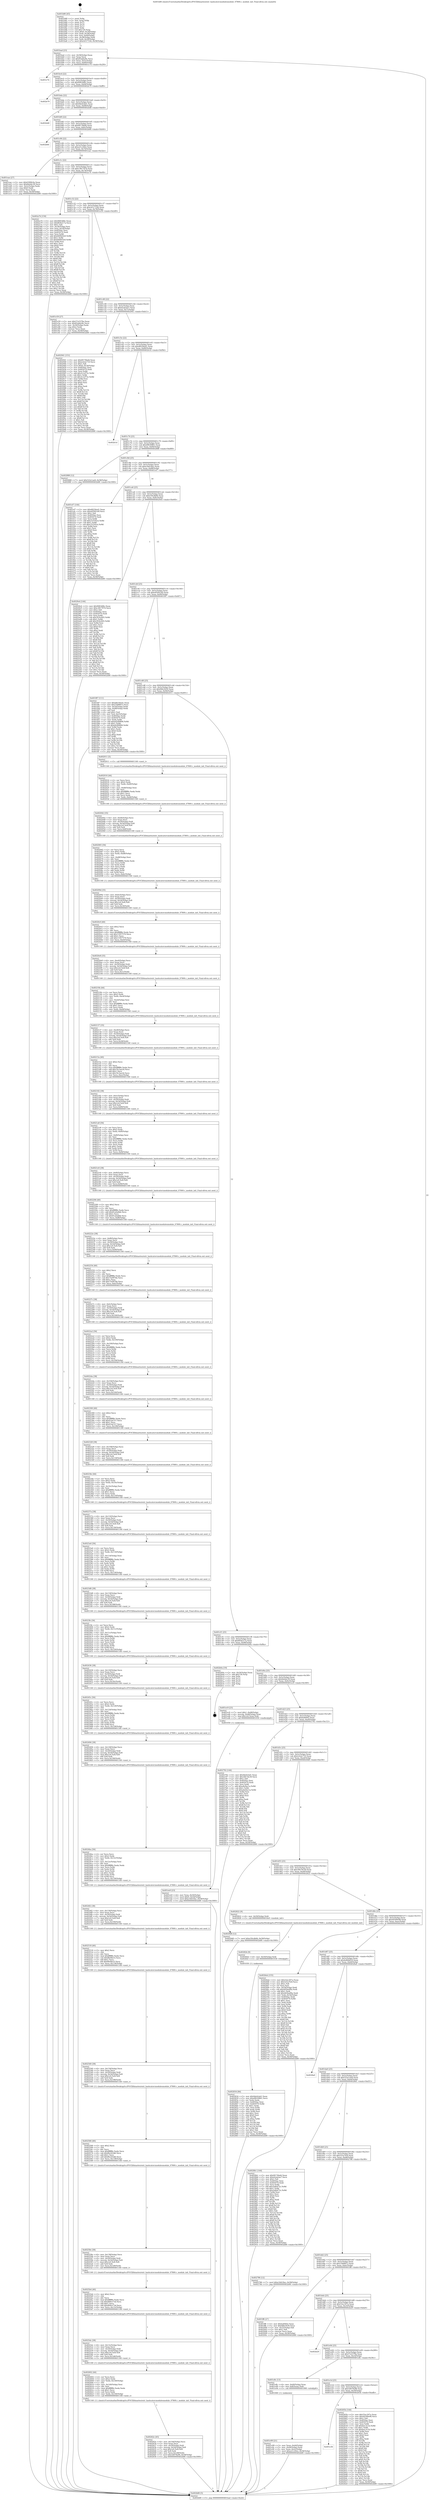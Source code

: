 digraph "0x401b80" {
  label = "0x401b80 (/mnt/c/Users/mathe/Desktop/tcc/POCII/binaries/extr_hashcatsrcmodulesmodule_07800.c_module_init_Final-ollvm.out::main(0))"
  labelloc = "t"
  node[shape=record]

  Entry [label="",width=0.3,height=0.3,shape=circle,fillcolor=black,style=filled]
  "0x401bad" [label="{
     0x401bad [23]\l
     | [instrs]\l
     &nbsp;&nbsp;0x401bad \<+3\>: mov -0x58(%rbp),%eax\l
     &nbsp;&nbsp;0x401bb0 \<+2\>: mov %eax,%ecx\l
     &nbsp;&nbsp;0x401bb2 \<+6\>: sub $0x83abb28c,%ecx\l
     &nbsp;&nbsp;0x401bb8 \<+3\>: mov %eax,-0x5c(%rbp)\l
     &nbsp;&nbsp;0x401bbb \<+3\>: mov %ecx,-0x60(%rbp)\l
     &nbsp;&nbsp;0x401bbe \<+6\>: je 0000000000401e74 \<main+0x2f4\>\l
  }"]
  "0x401e74" [label="{
     0x401e74\l
  }", style=dashed]
  "0x401bc4" [label="{
     0x401bc4 [22]\l
     | [instrs]\l
     &nbsp;&nbsp;0x401bc4 \<+5\>: jmp 0000000000401bc9 \<main+0x49\>\l
     &nbsp;&nbsp;0x401bc9 \<+3\>: mov -0x5c(%rbp),%eax\l
     &nbsp;&nbsp;0x401bcc \<+5\>: sub $0x90834f6c,%eax\l
     &nbsp;&nbsp;0x401bd1 \<+3\>: mov %eax,-0x64(%rbp)\l
     &nbsp;&nbsp;0x401bd4 \<+6\>: je 0000000000402b79 \<main+0xff9\>\l
  }"]
  Exit [label="",width=0.3,height=0.3,shape=circle,fillcolor=black,style=filled,peripheries=2]
  "0x402b79" [label="{
     0x402b79\l
  }", style=dashed]
  "0x401bda" [label="{
     0x401bda [22]\l
     | [instrs]\l
     &nbsp;&nbsp;0x401bda \<+5\>: jmp 0000000000401bdf \<main+0x5f\>\l
     &nbsp;&nbsp;0x401bdf \<+3\>: mov -0x5c(%rbp),%eax\l
     &nbsp;&nbsp;0x401be2 \<+5\>: sub $0x9de0cbd1,%eax\l
     &nbsp;&nbsp;0x401be7 \<+3\>: mov %eax,-0x68(%rbp)\l
     &nbsp;&nbsp;0x401bea \<+6\>: je 0000000000402b48 \<main+0xfc8\>\l
  }"]
  "0x402834" [label="{
     0x402834 [84]\l
     | [instrs]\l
     &nbsp;&nbsp;0x402834 \<+5\>: mov $0x9de0cbd1,%eax\l
     &nbsp;&nbsp;0x402839 \<+5\>: mov $0xd9630861,%ecx\l
     &nbsp;&nbsp;0x40283e \<+2\>: xor %edx,%edx\l
     &nbsp;&nbsp;0x402840 \<+7\>: mov 0x4050ac,%esi\l
     &nbsp;&nbsp;0x402847 \<+8\>: mov 0x405070,%r8d\l
     &nbsp;&nbsp;0x40284f \<+3\>: sub $0x1,%edx\l
     &nbsp;&nbsp;0x402852 \<+3\>: mov %esi,%r9d\l
     &nbsp;&nbsp;0x402855 \<+3\>: add %edx,%r9d\l
     &nbsp;&nbsp;0x402858 \<+4\>: imul %r9d,%esi\l
     &nbsp;&nbsp;0x40285c \<+3\>: and $0x1,%esi\l
     &nbsp;&nbsp;0x40285f \<+3\>: cmp $0x0,%esi\l
     &nbsp;&nbsp;0x402862 \<+4\>: sete %r10b\l
     &nbsp;&nbsp;0x402866 \<+4\>: cmp $0xa,%r8d\l
     &nbsp;&nbsp;0x40286a \<+4\>: setl %r11b\l
     &nbsp;&nbsp;0x40286e \<+3\>: mov %r10b,%bl\l
     &nbsp;&nbsp;0x402871 \<+3\>: and %r11b,%bl\l
     &nbsp;&nbsp;0x402874 \<+3\>: xor %r11b,%r10b\l
     &nbsp;&nbsp;0x402877 \<+3\>: or %r10b,%bl\l
     &nbsp;&nbsp;0x40287a \<+3\>: test $0x1,%bl\l
     &nbsp;&nbsp;0x40287d \<+3\>: cmovne %ecx,%eax\l
     &nbsp;&nbsp;0x402880 \<+3\>: mov %eax,-0x58(%rbp)\l
     &nbsp;&nbsp;0x402883 \<+5\>: jmp 0000000000402b80 \<main+0x1000\>\l
  }"]
  "0x402b48" [label="{
     0x402b48\l
  }", style=dashed]
  "0x401bf0" [label="{
     0x401bf0 [22]\l
     | [instrs]\l
     &nbsp;&nbsp;0x401bf0 \<+5\>: jmp 0000000000401bf5 \<main+0x75\>\l
     &nbsp;&nbsp;0x401bf5 \<+3\>: mov -0x5c(%rbp),%eax\l
     &nbsp;&nbsp;0x401bf8 \<+5\>: sub $0x9f176bd4,%eax\l
     &nbsp;&nbsp;0x401bfd \<+3\>: mov %eax,-0x6c(%rbp)\l
     &nbsp;&nbsp;0x401c00 \<+6\>: je 0000000000402b66 \<main+0xfe6\>\l
  }"]
  "0x40282b" [label="{
     0x40282b [9]\l
     | [instrs]\l
     &nbsp;&nbsp;0x40282b \<+4\>: mov -0x50(%rbp),%rdi\l
     &nbsp;&nbsp;0x40282f \<+5\>: call 0000000000401030 \<free@plt\>\l
     | [calls]\l
     &nbsp;&nbsp;0x401030 \{1\} (unknown)\l
  }"]
  "0x402b66" [label="{
     0x402b66\l
  }", style=dashed]
  "0x401c06" [label="{
     0x401c06 [22]\l
     | [instrs]\l
     &nbsp;&nbsp;0x401c06 \<+5\>: jmp 0000000000401c0b \<main+0x8b\>\l
     &nbsp;&nbsp;0x401c0b \<+3\>: mov -0x5c(%rbp),%eax\l
     &nbsp;&nbsp;0x401c0e \<+5\>: sub $0xa21c20ee,%eax\l
     &nbsp;&nbsp;0x401c13 \<+3\>: mov %eax,-0x70(%rbp)\l
     &nbsp;&nbsp;0x401c16 \<+6\>: je 0000000000401eae \<main+0x32e\>\l
  }"]
  "0x401e36" [label="{
     0x401e36\l
  }", style=dashed]
  "0x401eae" [label="{
     0x401eae [27]\l
     | [instrs]\l
     &nbsp;&nbsp;0x401eae \<+5\>: mov $0x6399fc0a,%eax\l
     &nbsp;&nbsp;0x401eb3 \<+5\>: mov $0xfde6dc39,%ecx\l
     &nbsp;&nbsp;0x401eb8 \<+3\>: mov -0x2c(%rbp),%edx\l
     &nbsp;&nbsp;0x401ebb \<+3\>: cmp $0x0,%edx\l
     &nbsp;&nbsp;0x401ebe \<+3\>: cmove %ecx,%eax\l
     &nbsp;&nbsp;0x401ec1 \<+3\>: mov %eax,-0x58(%rbp)\l
     &nbsp;&nbsp;0x401ec4 \<+5\>: jmp 0000000000402b80 \<main+0x1000\>\l
  }"]
  "0x401c1c" [label="{
     0x401c1c [22]\l
     | [instrs]\l
     &nbsp;&nbsp;0x401c1c \<+5\>: jmp 0000000000401c21 \<main+0xa1\>\l
     &nbsp;&nbsp;0x401c21 \<+3\>: mov -0x5c(%rbp),%eax\l
     &nbsp;&nbsp;0x401c24 \<+5\>: sub $0xc3817974,%eax\l
     &nbsp;&nbsp;0x401c29 \<+3\>: mov %eax,-0x74(%rbp)\l
     &nbsp;&nbsp;0x401c2c \<+6\>: je 0000000000402a74 \<main+0xef4\>\l
  }"]
  "0x40265b" [label="{
     0x40265b [144]\l
     | [instrs]\l
     &nbsp;&nbsp;0x40265b \<+5\>: mov $0x55ec307a,%eax\l
     &nbsp;&nbsp;0x402660 \<+5\>: mov $0x44599e98,%ecx\l
     &nbsp;&nbsp;0x402665 \<+2\>: mov $0x1,%dl\l
     &nbsp;&nbsp;0x402667 \<+7\>: mov 0x4050ac,%esi\l
     &nbsp;&nbsp;0x40266e \<+7\>: mov 0x405070,%edi\l
     &nbsp;&nbsp;0x402675 \<+3\>: mov %esi,%r8d\l
     &nbsp;&nbsp;0x402678 \<+7\>: add $0xfeec3c1b,%r8d\l
     &nbsp;&nbsp;0x40267f \<+4\>: sub $0x1,%r8d\l
     &nbsp;&nbsp;0x402683 \<+7\>: sub $0xfeec3c1b,%r8d\l
     &nbsp;&nbsp;0x40268a \<+4\>: imul %r8d,%esi\l
     &nbsp;&nbsp;0x40268e \<+3\>: and $0x1,%esi\l
     &nbsp;&nbsp;0x402691 \<+3\>: cmp $0x0,%esi\l
     &nbsp;&nbsp;0x402694 \<+4\>: sete %r9b\l
     &nbsp;&nbsp;0x402698 \<+3\>: cmp $0xa,%edi\l
     &nbsp;&nbsp;0x40269b \<+4\>: setl %r10b\l
     &nbsp;&nbsp;0x40269f \<+3\>: mov %r9b,%r11b\l
     &nbsp;&nbsp;0x4026a2 \<+4\>: xor $0xff,%r11b\l
     &nbsp;&nbsp;0x4026a6 \<+3\>: mov %r10b,%bl\l
     &nbsp;&nbsp;0x4026a9 \<+3\>: xor $0xff,%bl\l
     &nbsp;&nbsp;0x4026ac \<+3\>: xor $0x0,%dl\l
     &nbsp;&nbsp;0x4026af \<+3\>: mov %r11b,%r14b\l
     &nbsp;&nbsp;0x4026b2 \<+4\>: and $0x0,%r14b\l
     &nbsp;&nbsp;0x4026b6 \<+3\>: and %dl,%r9b\l
     &nbsp;&nbsp;0x4026b9 \<+3\>: mov %bl,%r15b\l
     &nbsp;&nbsp;0x4026bc \<+4\>: and $0x0,%r15b\l
     &nbsp;&nbsp;0x4026c0 \<+3\>: and %dl,%r10b\l
     &nbsp;&nbsp;0x4026c3 \<+3\>: or %r9b,%r14b\l
     &nbsp;&nbsp;0x4026c6 \<+3\>: or %r10b,%r15b\l
     &nbsp;&nbsp;0x4026c9 \<+3\>: xor %r15b,%r14b\l
     &nbsp;&nbsp;0x4026cc \<+3\>: or %bl,%r11b\l
     &nbsp;&nbsp;0x4026cf \<+4\>: xor $0xff,%r11b\l
     &nbsp;&nbsp;0x4026d3 \<+3\>: or $0x0,%dl\l
     &nbsp;&nbsp;0x4026d6 \<+3\>: and %dl,%r11b\l
     &nbsp;&nbsp;0x4026d9 \<+3\>: or %r11b,%r14b\l
     &nbsp;&nbsp;0x4026dc \<+4\>: test $0x1,%r14b\l
     &nbsp;&nbsp;0x4026e0 \<+3\>: cmovne %ecx,%eax\l
     &nbsp;&nbsp;0x4026e3 \<+3\>: mov %eax,-0x58(%rbp)\l
     &nbsp;&nbsp;0x4026e6 \<+5\>: jmp 0000000000402b80 \<main+0x1000\>\l
  }"]
  "0x402a74" [label="{
     0x402a74 [150]\l
     | [instrs]\l
     &nbsp;&nbsp;0x402a74 \<+5\>: mov $0x90834f6c,%eax\l
     &nbsp;&nbsp;0x402a79 \<+5\>: mov $0xf83b217a,%ecx\l
     &nbsp;&nbsp;0x402a7e \<+2\>: mov $0x1,%dl\l
     &nbsp;&nbsp;0x402a80 \<+3\>: mov -0x34(%rbp),%esi\l
     &nbsp;&nbsp;0x402a83 \<+3\>: mov %esi,-0x24(%rbp)\l
     &nbsp;&nbsp;0x402a86 \<+7\>: mov 0x4050ac,%esi\l
     &nbsp;&nbsp;0x402a8d \<+7\>: mov 0x405070,%edi\l
     &nbsp;&nbsp;0x402a94 \<+3\>: mov %esi,%r8d\l
     &nbsp;&nbsp;0x402a97 \<+7\>: add $0x6490d3e0,%r8d\l
     &nbsp;&nbsp;0x402a9e \<+4\>: sub $0x1,%r8d\l
     &nbsp;&nbsp;0x402aa2 \<+7\>: sub $0x6490d3e0,%r8d\l
     &nbsp;&nbsp;0x402aa9 \<+4\>: imul %r8d,%esi\l
     &nbsp;&nbsp;0x402aad \<+3\>: and $0x1,%esi\l
     &nbsp;&nbsp;0x402ab0 \<+3\>: cmp $0x0,%esi\l
     &nbsp;&nbsp;0x402ab3 \<+4\>: sete %r9b\l
     &nbsp;&nbsp;0x402ab7 \<+3\>: cmp $0xa,%edi\l
     &nbsp;&nbsp;0x402aba \<+4\>: setl %r10b\l
     &nbsp;&nbsp;0x402abe \<+3\>: mov %r9b,%r11b\l
     &nbsp;&nbsp;0x402ac1 \<+4\>: xor $0xff,%r11b\l
     &nbsp;&nbsp;0x402ac5 \<+3\>: mov %r10b,%bl\l
     &nbsp;&nbsp;0x402ac8 \<+3\>: xor $0xff,%bl\l
     &nbsp;&nbsp;0x402acb \<+3\>: xor $0x1,%dl\l
     &nbsp;&nbsp;0x402ace \<+3\>: mov %r11b,%r14b\l
     &nbsp;&nbsp;0x402ad1 \<+4\>: and $0xff,%r14b\l
     &nbsp;&nbsp;0x402ad5 \<+3\>: and %dl,%r9b\l
     &nbsp;&nbsp;0x402ad8 \<+3\>: mov %bl,%r15b\l
     &nbsp;&nbsp;0x402adb \<+4\>: and $0xff,%r15b\l
     &nbsp;&nbsp;0x402adf \<+3\>: and %dl,%r10b\l
     &nbsp;&nbsp;0x402ae2 \<+3\>: or %r9b,%r14b\l
     &nbsp;&nbsp;0x402ae5 \<+3\>: or %r10b,%r15b\l
     &nbsp;&nbsp;0x402ae8 \<+3\>: xor %r15b,%r14b\l
     &nbsp;&nbsp;0x402aeb \<+3\>: or %bl,%r11b\l
     &nbsp;&nbsp;0x402aee \<+4\>: xor $0xff,%r11b\l
     &nbsp;&nbsp;0x402af2 \<+3\>: or $0x1,%dl\l
     &nbsp;&nbsp;0x402af5 \<+3\>: and %dl,%r11b\l
     &nbsp;&nbsp;0x402af8 \<+3\>: or %r11b,%r14b\l
     &nbsp;&nbsp;0x402afb \<+4\>: test $0x1,%r14b\l
     &nbsp;&nbsp;0x402aff \<+3\>: cmovne %ecx,%eax\l
     &nbsp;&nbsp;0x402b02 \<+3\>: mov %eax,-0x58(%rbp)\l
     &nbsp;&nbsp;0x402b05 \<+5\>: jmp 0000000000402b80 \<main+0x1000\>\l
  }"]
  "0x401c32" [label="{
     0x401c32 [22]\l
     | [instrs]\l
     &nbsp;&nbsp;0x401c32 \<+5\>: jmp 0000000000401c37 \<main+0xb7\>\l
     &nbsp;&nbsp;0x401c37 \<+3\>: mov -0x5c(%rbp),%eax\l
     &nbsp;&nbsp;0x401c3a \<+5\>: sub $0xcb517144,%eax\l
     &nbsp;&nbsp;0x401c3f \<+3\>: mov %eax,-0x78(%rbp)\l
     &nbsp;&nbsp;0x401c42 \<+6\>: je 0000000000401e59 \<main+0x2d9\>\l
  }"]
  "0x40262e" [label="{
     0x40262e [45]\l
     | [instrs]\l
     &nbsp;&nbsp;0x40262e \<+6\>: mov -0x144(%rbp),%ecx\l
     &nbsp;&nbsp;0x402634 \<+3\>: imul %eax,%ecx\l
     &nbsp;&nbsp;0x402637 \<+4\>: mov -0x50(%rbp),%rdi\l
     &nbsp;&nbsp;0x40263b \<+4\>: movslq -0x54(%rbp),%r8\l
     &nbsp;&nbsp;0x40263f \<+7\>: imul $0x1e0,%r8,%r8\l
     &nbsp;&nbsp;0x402646 \<+3\>: add %r8,%rdi\l
     &nbsp;&nbsp;0x402649 \<+6\>: mov %ecx,0x1d8(%rdi)\l
     &nbsp;&nbsp;0x40264f \<+7\>: movl $0x5d978a96,-0x58(%rbp)\l
     &nbsp;&nbsp;0x402656 \<+5\>: jmp 0000000000402b80 \<main+0x1000\>\l
  }"]
  "0x401e59" [label="{
     0x401e59 [27]\l
     | [instrs]\l
     &nbsp;&nbsp;0x401e59 \<+5\>: mov $0x57a5378a,%eax\l
     &nbsp;&nbsp;0x401e5e \<+5\>: mov $0x83abb28c,%ecx\l
     &nbsp;&nbsp;0x401e63 \<+3\>: mov -0x30(%rbp),%edx\l
     &nbsp;&nbsp;0x401e66 \<+3\>: cmp $0x2,%edx\l
     &nbsp;&nbsp;0x401e69 \<+3\>: cmovne %ecx,%eax\l
     &nbsp;&nbsp;0x401e6c \<+3\>: mov %eax,-0x58(%rbp)\l
     &nbsp;&nbsp;0x401e6f \<+5\>: jmp 0000000000402b80 \<main+0x1000\>\l
  }"]
  "0x401c48" [label="{
     0x401c48 [22]\l
     | [instrs]\l
     &nbsp;&nbsp;0x401c48 \<+5\>: jmp 0000000000401c4d \<main+0xcd\>\l
     &nbsp;&nbsp;0x401c4d \<+3\>: mov -0x5c(%rbp),%eax\l
     &nbsp;&nbsp;0x401c50 \<+5\>: sub $0xd2a4cba7,%eax\l
     &nbsp;&nbsp;0x401c55 \<+3\>: mov %eax,-0x7c(%rbp)\l
     &nbsp;&nbsp;0x401c58 \<+6\>: je 0000000000402941 \<main+0xdc1\>\l
  }"]
  "0x402b80" [label="{
     0x402b80 [5]\l
     | [instrs]\l
     &nbsp;&nbsp;0x402b80 \<+5\>: jmp 0000000000401bad \<main+0x2d\>\l
  }"]
  "0x401b80" [label="{
     0x401b80 [45]\l
     | [instrs]\l
     &nbsp;&nbsp;0x401b80 \<+1\>: push %rbp\l
     &nbsp;&nbsp;0x401b81 \<+3\>: mov %rsp,%rbp\l
     &nbsp;&nbsp;0x401b84 \<+2\>: push %r15\l
     &nbsp;&nbsp;0x401b86 \<+2\>: push %r14\l
     &nbsp;&nbsp;0x401b88 \<+2\>: push %r12\l
     &nbsp;&nbsp;0x401b8a \<+1\>: push %rbx\l
     &nbsp;&nbsp;0x401b8b \<+7\>: sub $0x130,%rsp\l
     &nbsp;&nbsp;0x401b92 \<+7\>: movl $0x0,-0x34(%rbp)\l
     &nbsp;&nbsp;0x401b99 \<+3\>: mov %edi,-0x38(%rbp)\l
     &nbsp;&nbsp;0x401b9c \<+4\>: mov %rsi,-0x40(%rbp)\l
     &nbsp;&nbsp;0x401ba0 \<+3\>: mov -0x38(%rbp),%edi\l
     &nbsp;&nbsp;0x401ba3 \<+3\>: mov %edi,-0x30(%rbp)\l
     &nbsp;&nbsp;0x401ba6 \<+7\>: movl $0xcb517144,-0x58(%rbp)\l
  }"]
  "0x402602" [label="{
     0x402602 [44]\l
     | [instrs]\l
     &nbsp;&nbsp;0x402602 \<+2\>: xor %ecx,%ecx\l
     &nbsp;&nbsp;0x402604 \<+5\>: mov $0x2,%edx\l
     &nbsp;&nbsp;0x402609 \<+6\>: mov %edx,-0x140(%rbp)\l
     &nbsp;&nbsp;0x40260f \<+1\>: cltd\l
     &nbsp;&nbsp;0x402610 \<+6\>: mov -0x140(%rbp),%esi\l
     &nbsp;&nbsp;0x402616 \<+2\>: idiv %esi\l
     &nbsp;&nbsp;0x402618 \<+6\>: imul $0xfffffffe,%edx,%edx\l
     &nbsp;&nbsp;0x40261e \<+3\>: sub $0x1,%ecx\l
     &nbsp;&nbsp;0x402621 \<+2\>: sub %ecx,%edx\l
     &nbsp;&nbsp;0x402623 \<+6\>: mov %edx,-0x144(%rbp)\l
     &nbsp;&nbsp;0x402629 \<+5\>: call 0000000000401160 \<next_i\>\l
     | [calls]\l
     &nbsp;&nbsp;0x401160 \{1\} (/mnt/c/Users/mathe/Desktop/tcc/POCII/binaries/extr_hashcatsrcmodulesmodule_07800.c_module_init_Final-ollvm.out::next_i)\l
  }"]
  "0x402941" [label="{
     0x402941 [151]\l
     | [instrs]\l
     &nbsp;&nbsp;0x402941 \<+5\>: mov $0x9f176bd4,%eax\l
     &nbsp;&nbsp;0x402946 \<+5\>: mov $0x2cb2e710,%ecx\l
     &nbsp;&nbsp;0x40294b \<+2\>: mov $0x1,%dl\l
     &nbsp;&nbsp;0x40294d \<+7\>: movl $0x0,-0x34(%rbp)\l
     &nbsp;&nbsp;0x402954 \<+7\>: mov 0x4050ac,%esi\l
     &nbsp;&nbsp;0x40295b \<+7\>: mov 0x405070,%edi\l
     &nbsp;&nbsp;0x402962 \<+3\>: mov %esi,%r8d\l
     &nbsp;&nbsp;0x402965 \<+7\>: add $0x3c1ef72c,%r8d\l
     &nbsp;&nbsp;0x40296c \<+4\>: sub $0x1,%r8d\l
     &nbsp;&nbsp;0x402970 \<+7\>: sub $0x3c1ef72c,%r8d\l
     &nbsp;&nbsp;0x402977 \<+4\>: imul %r8d,%esi\l
     &nbsp;&nbsp;0x40297b \<+3\>: and $0x1,%esi\l
     &nbsp;&nbsp;0x40297e \<+3\>: cmp $0x0,%esi\l
     &nbsp;&nbsp;0x402981 \<+4\>: sete %r9b\l
     &nbsp;&nbsp;0x402985 \<+3\>: cmp $0xa,%edi\l
     &nbsp;&nbsp;0x402988 \<+4\>: setl %r10b\l
     &nbsp;&nbsp;0x40298c \<+3\>: mov %r9b,%r11b\l
     &nbsp;&nbsp;0x40298f \<+4\>: xor $0xff,%r11b\l
     &nbsp;&nbsp;0x402993 \<+3\>: mov %r10b,%bl\l
     &nbsp;&nbsp;0x402996 \<+3\>: xor $0xff,%bl\l
     &nbsp;&nbsp;0x402999 \<+3\>: xor $0x1,%dl\l
     &nbsp;&nbsp;0x40299c \<+3\>: mov %r11b,%r14b\l
     &nbsp;&nbsp;0x40299f \<+4\>: and $0xff,%r14b\l
     &nbsp;&nbsp;0x4029a3 \<+3\>: and %dl,%r9b\l
     &nbsp;&nbsp;0x4029a6 \<+3\>: mov %bl,%r15b\l
     &nbsp;&nbsp;0x4029a9 \<+4\>: and $0xff,%r15b\l
     &nbsp;&nbsp;0x4029ad \<+3\>: and %dl,%r10b\l
     &nbsp;&nbsp;0x4029b0 \<+3\>: or %r9b,%r14b\l
     &nbsp;&nbsp;0x4029b3 \<+3\>: or %r10b,%r15b\l
     &nbsp;&nbsp;0x4029b6 \<+3\>: xor %r15b,%r14b\l
     &nbsp;&nbsp;0x4029b9 \<+3\>: or %bl,%r11b\l
     &nbsp;&nbsp;0x4029bc \<+4\>: xor $0xff,%r11b\l
     &nbsp;&nbsp;0x4029c0 \<+3\>: or $0x1,%dl\l
     &nbsp;&nbsp;0x4029c3 \<+3\>: and %dl,%r11b\l
     &nbsp;&nbsp;0x4029c6 \<+3\>: or %r11b,%r14b\l
     &nbsp;&nbsp;0x4029c9 \<+4\>: test $0x1,%r14b\l
     &nbsp;&nbsp;0x4029cd \<+3\>: cmovne %ecx,%eax\l
     &nbsp;&nbsp;0x4029d0 \<+3\>: mov %eax,-0x58(%rbp)\l
     &nbsp;&nbsp;0x4029d3 \<+5\>: jmp 0000000000402b80 \<main+0x1000\>\l
  }"]
  "0x401c5e" [label="{
     0x401c5e [22]\l
     | [instrs]\l
     &nbsp;&nbsp;0x401c5e \<+5\>: jmp 0000000000401c63 \<main+0xe3\>\l
     &nbsp;&nbsp;0x401c63 \<+3\>: mov -0x5c(%rbp),%eax\l
     &nbsp;&nbsp;0x401c66 \<+5\>: sub $0xd8256ed1,%eax\l
     &nbsp;&nbsp;0x401c6b \<+3\>: mov %eax,-0x80(%rbp)\l
     &nbsp;&nbsp;0x401c6e \<+6\>: je 0000000000402b1d \<main+0xf9d\>\l
  }"]
  "0x4025dc" [label="{
     0x4025dc [38]\l
     | [instrs]\l
     &nbsp;&nbsp;0x4025dc \<+6\>: mov -0x13c(%rbp),%ecx\l
     &nbsp;&nbsp;0x4025e2 \<+3\>: imul %eax,%ecx\l
     &nbsp;&nbsp;0x4025e5 \<+4\>: mov -0x50(%rbp),%rdi\l
     &nbsp;&nbsp;0x4025e9 \<+4\>: movslq -0x54(%rbp),%r8\l
     &nbsp;&nbsp;0x4025ed \<+7\>: imul $0x1e0,%r8,%r8\l
     &nbsp;&nbsp;0x4025f4 \<+3\>: add %r8,%rdi\l
     &nbsp;&nbsp;0x4025f7 \<+6\>: mov %ecx,0x1d4(%rdi)\l
     &nbsp;&nbsp;0x4025fd \<+5\>: call 0000000000401160 \<next_i\>\l
     | [calls]\l
     &nbsp;&nbsp;0x401160 \{1\} (/mnt/c/Users/mathe/Desktop/tcc/POCII/binaries/extr_hashcatsrcmodulesmodule_07800.c_module_init_Final-ollvm.out::next_i)\l
  }"]
  "0x402b1d" [label="{
     0x402b1d\l
  }", style=dashed]
  "0x401c74" [label="{
     0x401c74 [25]\l
     | [instrs]\l
     &nbsp;&nbsp;0x401c74 \<+5\>: jmp 0000000000401c79 \<main+0xf9\>\l
     &nbsp;&nbsp;0x401c79 \<+3\>: mov -0x5c(%rbp),%eax\l
     &nbsp;&nbsp;0x401c7c \<+5\>: sub $0xd9630861,%eax\l
     &nbsp;&nbsp;0x401c81 \<+6\>: mov %eax,-0x84(%rbp)\l
     &nbsp;&nbsp;0x401c87 \<+6\>: je 0000000000402888 \<main+0xd08\>\l
  }"]
  "0x4025b4" [label="{
     0x4025b4 [40]\l
     | [instrs]\l
     &nbsp;&nbsp;0x4025b4 \<+5\>: mov $0x2,%ecx\l
     &nbsp;&nbsp;0x4025b9 \<+1\>: cltd\l
     &nbsp;&nbsp;0x4025ba \<+2\>: idiv %ecx\l
     &nbsp;&nbsp;0x4025bc \<+6\>: imul $0xfffffffe,%edx,%ecx\l
     &nbsp;&nbsp;0x4025c2 \<+6\>: sub $0xd09ce73d,%ecx\l
     &nbsp;&nbsp;0x4025c8 \<+3\>: add $0x1,%ecx\l
     &nbsp;&nbsp;0x4025cb \<+6\>: add $0xd09ce73d,%ecx\l
     &nbsp;&nbsp;0x4025d1 \<+6\>: mov %ecx,-0x13c(%rbp)\l
     &nbsp;&nbsp;0x4025d7 \<+5\>: call 0000000000401160 \<next_i\>\l
     | [calls]\l
     &nbsp;&nbsp;0x401160 \{1\} (/mnt/c/Users/mathe/Desktop/tcc/POCII/binaries/extr_hashcatsrcmodulesmodule_07800.c_module_init_Final-ollvm.out::next_i)\l
  }"]
  "0x402888" [label="{
     0x402888 [12]\l
     | [instrs]\l
     &nbsp;&nbsp;0x402888 \<+7\>: movl $0x522e1ae8,-0x58(%rbp)\l
     &nbsp;&nbsp;0x40288f \<+5\>: jmp 0000000000402b80 \<main+0x1000\>\l
  }"]
  "0x401c8d" [label="{
     0x401c8d [25]\l
     | [instrs]\l
     &nbsp;&nbsp;0x401c8d \<+5\>: jmp 0000000000401c92 \<main+0x112\>\l
     &nbsp;&nbsp;0x401c92 \<+3\>: mov -0x5c(%rbp),%eax\l
     &nbsp;&nbsp;0x401c95 \<+5\>: sub $0xe34418ac,%eax\l
     &nbsp;&nbsp;0x401c9a \<+6\>: mov %eax,-0x88(%rbp)\l
     &nbsp;&nbsp;0x401ca0 \<+6\>: je 0000000000401ef7 \<main+0x377\>\l
  }"]
  "0x40258e" [label="{
     0x40258e [38]\l
     | [instrs]\l
     &nbsp;&nbsp;0x40258e \<+6\>: mov -0x138(%rbp),%ecx\l
     &nbsp;&nbsp;0x402594 \<+3\>: imul %eax,%ecx\l
     &nbsp;&nbsp;0x402597 \<+4\>: mov -0x50(%rbp),%rdi\l
     &nbsp;&nbsp;0x40259b \<+4\>: movslq -0x54(%rbp),%r8\l
     &nbsp;&nbsp;0x40259f \<+7\>: imul $0x1e0,%r8,%r8\l
     &nbsp;&nbsp;0x4025a6 \<+3\>: add %r8,%rdi\l
     &nbsp;&nbsp;0x4025a9 \<+6\>: mov %ecx,0x1d0(%rdi)\l
     &nbsp;&nbsp;0x4025af \<+5\>: call 0000000000401160 \<next_i\>\l
     | [calls]\l
     &nbsp;&nbsp;0x401160 \{1\} (/mnt/c/Users/mathe/Desktop/tcc/POCII/binaries/extr_hashcatsrcmodulesmodule_07800.c_module_init_Final-ollvm.out::next_i)\l
  }"]
  "0x401ef7" [label="{
     0x401ef7 [144]\l
     | [instrs]\l
     &nbsp;&nbsp;0x401ef7 \<+5\>: mov $0xd8256ed1,%eax\l
     &nbsp;&nbsp;0x401efc \<+5\>: mov $0xe6500149,%ecx\l
     &nbsp;&nbsp;0x401f01 \<+2\>: mov $0x1,%dl\l
     &nbsp;&nbsp;0x401f03 \<+7\>: mov 0x4050ac,%esi\l
     &nbsp;&nbsp;0x401f0a \<+7\>: mov 0x405070,%edi\l
     &nbsp;&nbsp;0x401f11 \<+3\>: mov %esi,%r8d\l
     &nbsp;&nbsp;0x401f14 \<+7\>: add $0xc53192ce,%r8d\l
     &nbsp;&nbsp;0x401f1b \<+4\>: sub $0x1,%r8d\l
     &nbsp;&nbsp;0x401f1f \<+7\>: sub $0xc53192ce,%r8d\l
     &nbsp;&nbsp;0x401f26 \<+4\>: imul %r8d,%esi\l
     &nbsp;&nbsp;0x401f2a \<+3\>: and $0x1,%esi\l
     &nbsp;&nbsp;0x401f2d \<+3\>: cmp $0x0,%esi\l
     &nbsp;&nbsp;0x401f30 \<+4\>: sete %r9b\l
     &nbsp;&nbsp;0x401f34 \<+3\>: cmp $0xa,%edi\l
     &nbsp;&nbsp;0x401f37 \<+4\>: setl %r10b\l
     &nbsp;&nbsp;0x401f3b \<+3\>: mov %r9b,%r11b\l
     &nbsp;&nbsp;0x401f3e \<+4\>: xor $0xff,%r11b\l
     &nbsp;&nbsp;0x401f42 \<+3\>: mov %r10b,%bl\l
     &nbsp;&nbsp;0x401f45 \<+3\>: xor $0xff,%bl\l
     &nbsp;&nbsp;0x401f48 \<+3\>: xor $0x0,%dl\l
     &nbsp;&nbsp;0x401f4b \<+3\>: mov %r11b,%r14b\l
     &nbsp;&nbsp;0x401f4e \<+4\>: and $0x0,%r14b\l
     &nbsp;&nbsp;0x401f52 \<+3\>: and %dl,%r9b\l
     &nbsp;&nbsp;0x401f55 \<+3\>: mov %bl,%r15b\l
     &nbsp;&nbsp;0x401f58 \<+4\>: and $0x0,%r15b\l
     &nbsp;&nbsp;0x401f5c \<+3\>: and %dl,%r10b\l
     &nbsp;&nbsp;0x401f5f \<+3\>: or %r9b,%r14b\l
     &nbsp;&nbsp;0x401f62 \<+3\>: or %r10b,%r15b\l
     &nbsp;&nbsp;0x401f65 \<+3\>: xor %r15b,%r14b\l
     &nbsp;&nbsp;0x401f68 \<+3\>: or %bl,%r11b\l
     &nbsp;&nbsp;0x401f6b \<+4\>: xor $0xff,%r11b\l
     &nbsp;&nbsp;0x401f6f \<+3\>: or $0x0,%dl\l
     &nbsp;&nbsp;0x401f72 \<+3\>: and %dl,%r11b\l
     &nbsp;&nbsp;0x401f75 \<+3\>: or %r11b,%r14b\l
     &nbsp;&nbsp;0x401f78 \<+4\>: test $0x1,%r14b\l
     &nbsp;&nbsp;0x401f7c \<+3\>: cmovne %ecx,%eax\l
     &nbsp;&nbsp;0x401f7f \<+3\>: mov %eax,-0x58(%rbp)\l
     &nbsp;&nbsp;0x401f82 \<+5\>: jmp 0000000000402b80 \<main+0x1000\>\l
  }"]
  "0x401ca6" [label="{
     0x401ca6 [25]\l
     | [instrs]\l
     &nbsp;&nbsp;0x401ca6 \<+5\>: jmp 0000000000401cab \<main+0x12b\>\l
     &nbsp;&nbsp;0x401cab \<+3\>: mov -0x5c(%rbp),%eax\l
     &nbsp;&nbsp;0x401cae \<+5\>: sub $0xe59cdb84,%eax\l
     &nbsp;&nbsp;0x401cb3 \<+6\>: mov %eax,-0x8c(%rbp)\l
     &nbsp;&nbsp;0x401cb9 \<+6\>: je 00000000004029e4 \<main+0xe64\>\l
  }"]
  "0x402566" [label="{
     0x402566 [40]\l
     | [instrs]\l
     &nbsp;&nbsp;0x402566 \<+5\>: mov $0x2,%ecx\l
     &nbsp;&nbsp;0x40256b \<+1\>: cltd\l
     &nbsp;&nbsp;0x40256c \<+2\>: idiv %ecx\l
     &nbsp;&nbsp;0x40256e \<+6\>: imul $0xfffffffe,%edx,%ecx\l
     &nbsp;&nbsp;0x402574 \<+6\>: sub $0xf6e243d6,%ecx\l
     &nbsp;&nbsp;0x40257a \<+3\>: add $0x1,%ecx\l
     &nbsp;&nbsp;0x40257d \<+6\>: add $0xf6e243d6,%ecx\l
     &nbsp;&nbsp;0x402583 \<+6\>: mov %ecx,-0x138(%rbp)\l
     &nbsp;&nbsp;0x402589 \<+5\>: call 0000000000401160 \<next_i\>\l
     | [calls]\l
     &nbsp;&nbsp;0x401160 \{1\} (/mnt/c/Users/mathe/Desktop/tcc/POCII/binaries/extr_hashcatsrcmodulesmodule_07800.c_module_init_Final-ollvm.out::next_i)\l
  }"]
  "0x4029e4" [label="{
     0x4029e4 [144]\l
     | [instrs]\l
     &nbsp;&nbsp;0x4029e4 \<+5\>: mov $0x90834f6c,%eax\l
     &nbsp;&nbsp;0x4029e9 \<+5\>: mov $0xc3817974,%ecx\l
     &nbsp;&nbsp;0x4029ee \<+2\>: mov $0x1,%dl\l
     &nbsp;&nbsp;0x4029f0 \<+7\>: mov 0x4050ac,%esi\l
     &nbsp;&nbsp;0x4029f7 \<+7\>: mov 0x405070,%edi\l
     &nbsp;&nbsp;0x4029fe \<+3\>: mov %esi,%r8d\l
     &nbsp;&nbsp;0x402a01 \<+7\>: sub $0x3f16c605,%r8d\l
     &nbsp;&nbsp;0x402a08 \<+4\>: sub $0x1,%r8d\l
     &nbsp;&nbsp;0x402a0c \<+7\>: add $0x3f16c605,%r8d\l
     &nbsp;&nbsp;0x402a13 \<+4\>: imul %r8d,%esi\l
     &nbsp;&nbsp;0x402a17 \<+3\>: and $0x1,%esi\l
     &nbsp;&nbsp;0x402a1a \<+3\>: cmp $0x0,%esi\l
     &nbsp;&nbsp;0x402a1d \<+4\>: sete %r9b\l
     &nbsp;&nbsp;0x402a21 \<+3\>: cmp $0xa,%edi\l
     &nbsp;&nbsp;0x402a24 \<+4\>: setl %r10b\l
     &nbsp;&nbsp;0x402a28 \<+3\>: mov %r9b,%r11b\l
     &nbsp;&nbsp;0x402a2b \<+4\>: xor $0xff,%r11b\l
     &nbsp;&nbsp;0x402a2f \<+3\>: mov %r10b,%bl\l
     &nbsp;&nbsp;0x402a32 \<+3\>: xor $0xff,%bl\l
     &nbsp;&nbsp;0x402a35 \<+3\>: xor $0x1,%dl\l
     &nbsp;&nbsp;0x402a38 \<+3\>: mov %r11b,%r14b\l
     &nbsp;&nbsp;0x402a3b \<+4\>: and $0xff,%r14b\l
     &nbsp;&nbsp;0x402a3f \<+3\>: and %dl,%r9b\l
     &nbsp;&nbsp;0x402a42 \<+3\>: mov %bl,%r15b\l
     &nbsp;&nbsp;0x402a45 \<+4\>: and $0xff,%r15b\l
     &nbsp;&nbsp;0x402a49 \<+3\>: and %dl,%r10b\l
     &nbsp;&nbsp;0x402a4c \<+3\>: or %r9b,%r14b\l
     &nbsp;&nbsp;0x402a4f \<+3\>: or %r10b,%r15b\l
     &nbsp;&nbsp;0x402a52 \<+3\>: xor %r15b,%r14b\l
     &nbsp;&nbsp;0x402a55 \<+3\>: or %bl,%r11b\l
     &nbsp;&nbsp;0x402a58 \<+4\>: xor $0xff,%r11b\l
     &nbsp;&nbsp;0x402a5c \<+3\>: or $0x1,%dl\l
     &nbsp;&nbsp;0x402a5f \<+3\>: and %dl,%r11b\l
     &nbsp;&nbsp;0x402a62 \<+3\>: or %r11b,%r14b\l
     &nbsp;&nbsp;0x402a65 \<+4\>: test $0x1,%r14b\l
     &nbsp;&nbsp;0x402a69 \<+3\>: cmovne %ecx,%eax\l
     &nbsp;&nbsp;0x402a6c \<+3\>: mov %eax,-0x58(%rbp)\l
     &nbsp;&nbsp;0x402a6f \<+5\>: jmp 0000000000402b80 \<main+0x1000\>\l
  }"]
  "0x401cbf" [label="{
     0x401cbf [25]\l
     | [instrs]\l
     &nbsp;&nbsp;0x401cbf \<+5\>: jmp 0000000000401cc4 \<main+0x144\>\l
     &nbsp;&nbsp;0x401cc4 \<+3\>: mov -0x5c(%rbp),%eax\l
     &nbsp;&nbsp;0x401cc7 \<+5\>: sub $0xe6500149,%eax\l
     &nbsp;&nbsp;0x401ccc \<+6\>: mov %eax,-0x90(%rbp)\l
     &nbsp;&nbsp;0x401cd2 \<+6\>: je 0000000000401f87 \<main+0x407\>\l
  }"]
  "0x402540" [label="{
     0x402540 [38]\l
     | [instrs]\l
     &nbsp;&nbsp;0x402540 \<+6\>: mov -0x134(%rbp),%ecx\l
     &nbsp;&nbsp;0x402546 \<+3\>: imul %eax,%ecx\l
     &nbsp;&nbsp;0x402549 \<+4\>: mov -0x50(%rbp),%rdi\l
     &nbsp;&nbsp;0x40254d \<+4\>: movslq -0x54(%rbp),%r8\l
     &nbsp;&nbsp;0x402551 \<+7\>: imul $0x1e0,%r8,%r8\l
     &nbsp;&nbsp;0x402558 \<+3\>: add %r8,%rdi\l
     &nbsp;&nbsp;0x40255b \<+6\>: mov %ecx,0x198(%rdi)\l
     &nbsp;&nbsp;0x402561 \<+5\>: call 0000000000401160 \<next_i\>\l
     | [calls]\l
     &nbsp;&nbsp;0x401160 \{1\} (/mnt/c/Users/mathe/Desktop/tcc/POCII/binaries/extr_hashcatsrcmodulesmodule_07800.c_module_init_Final-ollvm.out::next_i)\l
  }"]
  "0x401f87" [label="{
     0x401f87 [111]\l
     | [instrs]\l
     &nbsp;&nbsp;0x401f87 \<+5\>: mov $0xd8256ed1,%eax\l
     &nbsp;&nbsp;0x401f8c \<+5\>: mov $0x53b88f15,%ecx\l
     &nbsp;&nbsp;0x401f91 \<+3\>: mov -0x54(%rbp),%edx\l
     &nbsp;&nbsp;0x401f94 \<+3\>: cmp -0x48(%rbp),%edx\l
     &nbsp;&nbsp;0x401f97 \<+4\>: setl %sil\l
     &nbsp;&nbsp;0x401f9b \<+4\>: and $0x1,%sil\l
     &nbsp;&nbsp;0x401f9f \<+4\>: mov %sil,-0x25(%rbp)\l
     &nbsp;&nbsp;0x401fa3 \<+7\>: mov 0x4050ac,%edx\l
     &nbsp;&nbsp;0x401faa \<+7\>: mov 0x405070,%edi\l
     &nbsp;&nbsp;0x401fb1 \<+3\>: mov %edx,%r8d\l
     &nbsp;&nbsp;0x401fb4 \<+7\>: add $0xb4289806,%r8d\l
     &nbsp;&nbsp;0x401fbb \<+4\>: sub $0x1,%r8d\l
     &nbsp;&nbsp;0x401fbf \<+7\>: sub $0xb4289806,%r8d\l
     &nbsp;&nbsp;0x401fc6 \<+4\>: imul %r8d,%edx\l
     &nbsp;&nbsp;0x401fca \<+3\>: and $0x1,%edx\l
     &nbsp;&nbsp;0x401fcd \<+3\>: cmp $0x0,%edx\l
     &nbsp;&nbsp;0x401fd0 \<+4\>: sete %sil\l
     &nbsp;&nbsp;0x401fd4 \<+3\>: cmp $0xa,%edi\l
     &nbsp;&nbsp;0x401fd7 \<+4\>: setl %r9b\l
     &nbsp;&nbsp;0x401fdb \<+3\>: mov %sil,%r10b\l
     &nbsp;&nbsp;0x401fde \<+3\>: and %r9b,%r10b\l
     &nbsp;&nbsp;0x401fe1 \<+3\>: xor %r9b,%sil\l
     &nbsp;&nbsp;0x401fe4 \<+3\>: or %sil,%r10b\l
     &nbsp;&nbsp;0x401fe7 \<+4\>: test $0x1,%r10b\l
     &nbsp;&nbsp;0x401feb \<+3\>: cmovne %ecx,%eax\l
     &nbsp;&nbsp;0x401fee \<+3\>: mov %eax,-0x58(%rbp)\l
     &nbsp;&nbsp;0x401ff1 \<+5\>: jmp 0000000000402b80 \<main+0x1000\>\l
  }"]
  "0x401cd8" [label="{
     0x401cd8 [25]\l
     | [instrs]\l
     &nbsp;&nbsp;0x401cd8 \<+5\>: jmp 0000000000401cdd \<main+0x15d\>\l
     &nbsp;&nbsp;0x401cdd \<+3\>: mov -0x5c(%rbp),%eax\l
     &nbsp;&nbsp;0x401ce0 \<+5\>: sub $0xf48e5630,%eax\l
     &nbsp;&nbsp;0x401ce5 \<+6\>: mov %eax,-0x94(%rbp)\l
     &nbsp;&nbsp;0x401ceb \<+6\>: je 0000000000402011 \<main+0x491\>\l
  }"]
  "0x402518" [label="{
     0x402518 [40]\l
     | [instrs]\l
     &nbsp;&nbsp;0x402518 \<+5\>: mov $0x2,%ecx\l
     &nbsp;&nbsp;0x40251d \<+1\>: cltd\l
     &nbsp;&nbsp;0x40251e \<+2\>: idiv %ecx\l
     &nbsp;&nbsp;0x402520 \<+6\>: imul $0xfffffffe,%edx,%ecx\l
     &nbsp;&nbsp;0x402526 \<+6\>: sub $0xf8ef4b33,%ecx\l
     &nbsp;&nbsp;0x40252c \<+3\>: add $0x1,%ecx\l
     &nbsp;&nbsp;0x40252f \<+6\>: add $0xf8ef4b33,%ecx\l
     &nbsp;&nbsp;0x402535 \<+6\>: mov %ecx,-0x134(%rbp)\l
     &nbsp;&nbsp;0x40253b \<+5\>: call 0000000000401160 \<next_i\>\l
     | [calls]\l
     &nbsp;&nbsp;0x401160 \{1\} (/mnt/c/Users/mathe/Desktop/tcc/POCII/binaries/extr_hashcatsrcmodulesmodule_07800.c_module_init_Final-ollvm.out::next_i)\l
  }"]
  "0x402011" [label="{
     0x402011 [5]\l
     | [instrs]\l
     &nbsp;&nbsp;0x402011 \<+5\>: call 0000000000401160 \<next_i\>\l
     | [calls]\l
     &nbsp;&nbsp;0x401160 \{1\} (/mnt/c/Users/mathe/Desktop/tcc/POCII/binaries/extr_hashcatsrcmodulesmodule_07800.c_module_init_Final-ollvm.out::next_i)\l
  }"]
  "0x401cf1" [label="{
     0x401cf1 [25]\l
     | [instrs]\l
     &nbsp;&nbsp;0x401cf1 \<+5\>: jmp 0000000000401cf6 \<main+0x176\>\l
     &nbsp;&nbsp;0x401cf6 \<+3\>: mov -0x5c(%rbp),%eax\l
     &nbsp;&nbsp;0x401cf9 \<+5\>: sub $0xf83b217a,%eax\l
     &nbsp;&nbsp;0x401cfe \<+6\>: mov %eax,-0x98(%rbp)\l
     &nbsp;&nbsp;0x401d04 \<+6\>: je 0000000000402b0a \<main+0xf8a\>\l
  }"]
  "0x4024f2" [label="{
     0x4024f2 [38]\l
     | [instrs]\l
     &nbsp;&nbsp;0x4024f2 \<+6\>: mov -0x130(%rbp),%ecx\l
     &nbsp;&nbsp;0x4024f8 \<+3\>: imul %eax,%ecx\l
     &nbsp;&nbsp;0x4024fb \<+4\>: mov -0x50(%rbp),%rdi\l
     &nbsp;&nbsp;0x4024ff \<+4\>: movslq -0x54(%rbp),%r8\l
     &nbsp;&nbsp;0x402503 \<+7\>: imul $0x1e0,%r8,%r8\l
     &nbsp;&nbsp;0x40250a \<+3\>: add %r8,%rdi\l
     &nbsp;&nbsp;0x40250d \<+6\>: mov %ecx,0x194(%rdi)\l
     &nbsp;&nbsp;0x402513 \<+5\>: call 0000000000401160 \<next_i\>\l
     | [calls]\l
     &nbsp;&nbsp;0x401160 \{1\} (/mnt/c/Users/mathe/Desktop/tcc/POCII/binaries/extr_hashcatsrcmodulesmodule_07800.c_module_init_Final-ollvm.out::next_i)\l
  }"]
  "0x402b0a" [label="{
     0x402b0a [19]\l
     | [instrs]\l
     &nbsp;&nbsp;0x402b0a \<+3\>: mov -0x24(%rbp),%eax\l
     &nbsp;&nbsp;0x402b0d \<+7\>: add $0x130,%rsp\l
     &nbsp;&nbsp;0x402b14 \<+1\>: pop %rbx\l
     &nbsp;&nbsp;0x402b15 \<+2\>: pop %r12\l
     &nbsp;&nbsp;0x402b17 \<+2\>: pop %r14\l
     &nbsp;&nbsp;0x402b19 \<+2\>: pop %r15\l
     &nbsp;&nbsp;0x402b1b \<+1\>: pop %rbp\l
     &nbsp;&nbsp;0x402b1c \<+1\>: ret\l
  }"]
  "0x401d0a" [label="{
     0x401d0a [25]\l
     | [instrs]\l
     &nbsp;&nbsp;0x401d0a \<+5\>: jmp 0000000000401d0f \<main+0x18f\>\l
     &nbsp;&nbsp;0x401d0f \<+3\>: mov -0x5c(%rbp),%eax\l
     &nbsp;&nbsp;0x401d12 \<+5\>: sub $0xfde6dc39,%eax\l
     &nbsp;&nbsp;0x401d17 \<+6\>: mov %eax,-0x9c(%rbp)\l
     &nbsp;&nbsp;0x401d1d \<+6\>: je 0000000000401ec9 \<main+0x349\>\l
  }"]
  "0x4024ba" [label="{
     0x4024ba [56]\l
     | [instrs]\l
     &nbsp;&nbsp;0x4024ba \<+2\>: xor %ecx,%ecx\l
     &nbsp;&nbsp;0x4024bc \<+5\>: mov $0x2,%edx\l
     &nbsp;&nbsp;0x4024c1 \<+6\>: mov %edx,-0x12c(%rbp)\l
     &nbsp;&nbsp;0x4024c7 \<+1\>: cltd\l
     &nbsp;&nbsp;0x4024c8 \<+6\>: mov -0x12c(%rbp),%esi\l
     &nbsp;&nbsp;0x4024ce \<+2\>: idiv %esi\l
     &nbsp;&nbsp;0x4024d0 \<+6\>: imul $0xfffffffe,%edx,%edx\l
     &nbsp;&nbsp;0x4024d6 \<+3\>: mov %ecx,%r9d\l
     &nbsp;&nbsp;0x4024d9 \<+3\>: sub %edx,%r9d\l
     &nbsp;&nbsp;0x4024dc \<+2\>: mov %ecx,%edx\l
     &nbsp;&nbsp;0x4024de \<+3\>: sub $0x1,%edx\l
     &nbsp;&nbsp;0x4024e1 \<+3\>: add %edx,%r9d\l
     &nbsp;&nbsp;0x4024e4 \<+3\>: sub %r9d,%ecx\l
     &nbsp;&nbsp;0x4024e7 \<+6\>: mov %ecx,-0x130(%rbp)\l
     &nbsp;&nbsp;0x4024ed \<+5\>: call 0000000000401160 \<next_i\>\l
     | [calls]\l
     &nbsp;&nbsp;0x401160 \{1\} (/mnt/c/Users/mathe/Desktop/tcc/POCII/binaries/extr_hashcatsrcmodulesmodule_07800.c_module_init_Final-ollvm.out::next_i)\l
  }"]
  "0x401ec9" [label="{
     0x401ec9 [23]\l
     | [instrs]\l
     &nbsp;&nbsp;0x401ec9 \<+7\>: movl $0x1,-0x48(%rbp)\l
     &nbsp;&nbsp;0x401ed0 \<+4\>: movslq -0x48(%rbp),%rax\l
     &nbsp;&nbsp;0x401ed4 \<+7\>: imul $0x1e0,%rax,%rdi\l
     &nbsp;&nbsp;0x401edb \<+5\>: call 0000000000401050 \<malloc@plt\>\l
     | [calls]\l
     &nbsp;&nbsp;0x401050 \{1\} (unknown)\l
  }"]
  "0x401d23" [label="{
     0x401d23 [25]\l
     | [instrs]\l
     &nbsp;&nbsp;0x401d23 \<+5\>: jmp 0000000000401d28 \<main+0x1a8\>\l
     &nbsp;&nbsp;0x401d28 \<+3\>: mov -0x5c(%rbp),%eax\l
     &nbsp;&nbsp;0x401d2b \<+5\>: sub $0xfa40642,%eax\l
     &nbsp;&nbsp;0x401d30 \<+6\>: mov %eax,-0xa0(%rbp)\l
     &nbsp;&nbsp;0x401d36 \<+6\>: je 0000000000402792 \<main+0xc12\>\l
  }"]
  "0x402494" [label="{
     0x402494 [38]\l
     | [instrs]\l
     &nbsp;&nbsp;0x402494 \<+6\>: mov -0x128(%rbp),%ecx\l
     &nbsp;&nbsp;0x40249a \<+3\>: imul %eax,%ecx\l
     &nbsp;&nbsp;0x40249d \<+4\>: mov -0x50(%rbp),%rdi\l
     &nbsp;&nbsp;0x4024a1 \<+4\>: movslq -0x54(%rbp),%r8\l
     &nbsp;&nbsp;0x4024a5 \<+7\>: imul $0x1e0,%r8,%r8\l
     &nbsp;&nbsp;0x4024ac \<+3\>: add %r8,%rdi\l
     &nbsp;&nbsp;0x4024af \<+6\>: mov %ecx,0x190(%rdi)\l
     &nbsp;&nbsp;0x4024b5 \<+5\>: call 0000000000401160 \<next_i\>\l
     | [calls]\l
     &nbsp;&nbsp;0x401160 \{1\} (/mnt/c/Users/mathe/Desktop/tcc/POCII/binaries/extr_hashcatsrcmodulesmodule_07800.c_module_init_Final-ollvm.out::next_i)\l
  }"]
  "0x402792" [label="{
     0x402792 [144]\l
     | [instrs]\l
     &nbsp;&nbsp;0x402792 \<+5\>: mov $0x9de0cbd1,%eax\l
     &nbsp;&nbsp;0x402797 \<+5\>: mov $0x30b74e39,%ecx\l
     &nbsp;&nbsp;0x40279c \<+2\>: mov $0x1,%dl\l
     &nbsp;&nbsp;0x40279e \<+7\>: mov 0x4050ac,%esi\l
     &nbsp;&nbsp;0x4027a5 \<+7\>: mov 0x405070,%edi\l
     &nbsp;&nbsp;0x4027ac \<+3\>: mov %esi,%r8d\l
     &nbsp;&nbsp;0x4027af \<+7\>: add $0xa4e9ac1a,%r8d\l
     &nbsp;&nbsp;0x4027b6 \<+4\>: sub $0x1,%r8d\l
     &nbsp;&nbsp;0x4027ba \<+7\>: sub $0xa4e9ac1a,%r8d\l
     &nbsp;&nbsp;0x4027c1 \<+4\>: imul %r8d,%esi\l
     &nbsp;&nbsp;0x4027c5 \<+3\>: and $0x1,%esi\l
     &nbsp;&nbsp;0x4027c8 \<+3\>: cmp $0x0,%esi\l
     &nbsp;&nbsp;0x4027cb \<+4\>: sete %r9b\l
     &nbsp;&nbsp;0x4027cf \<+3\>: cmp $0xa,%edi\l
     &nbsp;&nbsp;0x4027d2 \<+4\>: setl %r10b\l
     &nbsp;&nbsp;0x4027d6 \<+3\>: mov %r9b,%r11b\l
     &nbsp;&nbsp;0x4027d9 \<+4\>: xor $0xff,%r11b\l
     &nbsp;&nbsp;0x4027dd \<+3\>: mov %r10b,%bl\l
     &nbsp;&nbsp;0x4027e0 \<+3\>: xor $0xff,%bl\l
     &nbsp;&nbsp;0x4027e3 \<+3\>: xor $0x0,%dl\l
     &nbsp;&nbsp;0x4027e6 \<+3\>: mov %r11b,%r14b\l
     &nbsp;&nbsp;0x4027e9 \<+4\>: and $0x0,%r14b\l
     &nbsp;&nbsp;0x4027ed \<+3\>: and %dl,%r9b\l
     &nbsp;&nbsp;0x4027f0 \<+3\>: mov %bl,%r15b\l
     &nbsp;&nbsp;0x4027f3 \<+4\>: and $0x0,%r15b\l
     &nbsp;&nbsp;0x4027f7 \<+3\>: and %dl,%r10b\l
     &nbsp;&nbsp;0x4027fa \<+3\>: or %r9b,%r14b\l
     &nbsp;&nbsp;0x4027fd \<+3\>: or %r10b,%r15b\l
     &nbsp;&nbsp;0x402800 \<+3\>: xor %r15b,%r14b\l
     &nbsp;&nbsp;0x402803 \<+3\>: or %bl,%r11b\l
     &nbsp;&nbsp;0x402806 \<+4\>: xor $0xff,%r11b\l
     &nbsp;&nbsp;0x40280a \<+3\>: or $0x0,%dl\l
     &nbsp;&nbsp;0x40280d \<+3\>: and %dl,%r11b\l
     &nbsp;&nbsp;0x402810 \<+3\>: or %r11b,%r14b\l
     &nbsp;&nbsp;0x402813 \<+4\>: test $0x1,%r14b\l
     &nbsp;&nbsp;0x402817 \<+3\>: cmovne %ecx,%eax\l
     &nbsp;&nbsp;0x40281a \<+3\>: mov %eax,-0x58(%rbp)\l
     &nbsp;&nbsp;0x40281d \<+5\>: jmp 0000000000402b80 \<main+0x1000\>\l
  }"]
  "0x401d3c" [label="{
     0x401d3c [25]\l
     | [instrs]\l
     &nbsp;&nbsp;0x401d3c \<+5\>: jmp 0000000000401d41 \<main+0x1c1\>\l
     &nbsp;&nbsp;0x401d41 \<+3\>: mov -0x5c(%rbp),%eax\l
     &nbsp;&nbsp;0x401d44 \<+5\>: sub $0x2cb2e710,%eax\l
     &nbsp;&nbsp;0x401d49 \<+6\>: mov %eax,-0xa4(%rbp)\l
     &nbsp;&nbsp;0x401d4f \<+6\>: je 00000000004029d8 \<main+0xe58\>\l
  }"]
  "0x40245c" [label="{
     0x40245c [56]\l
     | [instrs]\l
     &nbsp;&nbsp;0x40245c \<+2\>: xor %ecx,%ecx\l
     &nbsp;&nbsp;0x40245e \<+5\>: mov $0x2,%edx\l
     &nbsp;&nbsp;0x402463 \<+6\>: mov %edx,-0x124(%rbp)\l
     &nbsp;&nbsp;0x402469 \<+1\>: cltd\l
     &nbsp;&nbsp;0x40246a \<+6\>: mov -0x124(%rbp),%esi\l
     &nbsp;&nbsp;0x402470 \<+2\>: idiv %esi\l
     &nbsp;&nbsp;0x402472 \<+6\>: imul $0xfffffffe,%edx,%edx\l
     &nbsp;&nbsp;0x402478 \<+3\>: mov %ecx,%r9d\l
     &nbsp;&nbsp;0x40247b \<+3\>: sub %edx,%r9d\l
     &nbsp;&nbsp;0x40247e \<+2\>: mov %ecx,%edx\l
     &nbsp;&nbsp;0x402480 \<+3\>: sub $0x1,%edx\l
     &nbsp;&nbsp;0x402483 \<+3\>: add %edx,%r9d\l
     &nbsp;&nbsp;0x402486 \<+3\>: sub %r9d,%ecx\l
     &nbsp;&nbsp;0x402489 \<+6\>: mov %ecx,-0x128(%rbp)\l
     &nbsp;&nbsp;0x40248f \<+5\>: call 0000000000401160 \<next_i\>\l
     | [calls]\l
     &nbsp;&nbsp;0x401160 \{1\} (/mnt/c/Users/mathe/Desktop/tcc/POCII/binaries/extr_hashcatsrcmodulesmodule_07800.c_module_init_Final-ollvm.out::next_i)\l
  }"]
  "0x4029d8" [label="{
     0x4029d8 [12]\l
     | [instrs]\l
     &nbsp;&nbsp;0x4029d8 \<+7\>: movl $0xe59cdb84,-0x58(%rbp)\l
     &nbsp;&nbsp;0x4029df \<+5\>: jmp 0000000000402b80 \<main+0x1000\>\l
  }"]
  "0x401d55" [label="{
     0x401d55 [25]\l
     | [instrs]\l
     &nbsp;&nbsp;0x401d55 \<+5\>: jmp 0000000000401d5a \<main+0x1da\>\l
     &nbsp;&nbsp;0x401d5a \<+3\>: mov -0x5c(%rbp),%eax\l
     &nbsp;&nbsp;0x401d5d \<+5\>: sub $0x30b74e39,%eax\l
     &nbsp;&nbsp;0x401d62 \<+6\>: mov %eax,-0xa8(%rbp)\l
     &nbsp;&nbsp;0x401d68 \<+6\>: je 0000000000402822 \<main+0xca2\>\l
  }"]
  "0x402436" [label="{
     0x402436 [38]\l
     | [instrs]\l
     &nbsp;&nbsp;0x402436 \<+6\>: mov -0x120(%rbp),%ecx\l
     &nbsp;&nbsp;0x40243c \<+3\>: imul %eax,%ecx\l
     &nbsp;&nbsp;0x40243f \<+4\>: mov -0x50(%rbp),%rdi\l
     &nbsp;&nbsp;0x402443 \<+4\>: movslq -0x54(%rbp),%r8\l
     &nbsp;&nbsp;0x402447 \<+7\>: imul $0x1e0,%r8,%r8\l
     &nbsp;&nbsp;0x40244e \<+3\>: add %r8,%rdi\l
     &nbsp;&nbsp;0x402451 \<+6\>: mov %ecx,0x18c(%rdi)\l
     &nbsp;&nbsp;0x402457 \<+5\>: call 0000000000401160 \<next_i\>\l
     | [calls]\l
     &nbsp;&nbsp;0x401160 \{1\} (/mnt/c/Users/mathe/Desktop/tcc/POCII/binaries/extr_hashcatsrcmodulesmodule_07800.c_module_init_Final-ollvm.out::next_i)\l
  }"]
  "0x402822" [label="{
     0x402822 [9]\l
     | [instrs]\l
     &nbsp;&nbsp;0x402822 \<+4\>: mov -0x50(%rbp),%rdi\l
     &nbsp;&nbsp;0x402826 \<+5\>: call 00000000004016e0 \<module_init\>\l
     | [calls]\l
     &nbsp;&nbsp;0x4016e0 \{1\} (/mnt/c/Users/mathe/Desktop/tcc/POCII/binaries/extr_hashcatsrcmodulesmodule_07800.c_module_init_Final-ollvm.out::module_init)\l
  }"]
  "0x401d6e" [label="{
     0x401d6e [25]\l
     | [instrs]\l
     &nbsp;&nbsp;0x401d6e \<+5\>: jmp 0000000000401d73 \<main+0x1f3\>\l
     &nbsp;&nbsp;0x401d73 \<+3\>: mov -0x5c(%rbp),%eax\l
     &nbsp;&nbsp;0x401d76 \<+5\>: sub $0x44599e98,%eax\l
     &nbsp;&nbsp;0x401d7b \<+6\>: mov %eax,-0xac(%rbp)\l
     &nbsp;&nbsp;0x401d81 \<+6\>: je 00000000004026eb \<main+0xb6b\>\l
  }"]
  "0x4023fe" [label="{
     0x4023fe [56]\l
     | [instrs]\l
     &nbsp;&nbsp;0x4023fe \<+2\>: xor %ecx,%ecx\l
     &nbsp;&nbsp;0x402400 \<+5\>: mov $0x2,%edx\l
     &nbsp;&nbsp;0x402405 \<+6\>: mov %edx,-0x11c(%rbp)\l
     &nbsp;&nbsp;0x40240b \<+1\>: cltd\l
     &nbsp;&nbsp;0x40240c \<+6\>: mov -0x11c(%rbp),%esi\l
     &nbsp;&nbsp;0x402412 \<+2\>: idiv %esi\l
     &nbsp;&nbsp;0x402414 \<+6\>: imul $0xfffffffe,%edx,%edx\l
     &nbsp;&nbsp;0x40241a \<+3\>: mov %ecx,%r9d\l
     &nbsp;&nbsp;0x40241d \<+3\>: sub %edx,%r9d\l
     &nbsp;&nbsp;0x402420 \<+2\>: mov %ecx,%edx\l
     &nbsp;&nbsp;0x402422 \<+3\>: sub $0x1,%edx\l
     &nbsp;&nbsp;0x402425 \<+3\>: add %edx,%r9d\l
     &nbsp;&nbsp;0x402428 \<+3\>: sub %r9d,%ecx\l
     &nbsp;&nbsp;0x40242b \<+6\>: mov %ecx,-0x120(%rbp)\l
     &nbsp;&nbsp;0x402431 \<+5\>: call 0000000000401160 \<next_i\>\l
     | [calls]\l
     &nbsp;&nbsp;0x401160 \{1\} (/mnt/c/Users/mathe/Desktop/tcc/POCII/binaries/extr_hashcatsrcmodulesmodule_07800.c_module_init_Final-ollvm.out::next_i)\l
  }"]
  "0x4026eb" [label="{
     0x4026eb [155]\l
     | [instrs]\l
     &nbsp;&nbsp;0x4026eb \<+5\>: mov $0x55ec307a,%eax\l
     &nbsp;&nbsp;0x4026f0 \<+5\>: mov $0x525a7fc8,%ecx\l
     &nbsp;&nbsp;0x4026f5 \<+2\>: mov $0x1,%dl\l
     &nbsp;&nbsp;0x4026f7 \<+2\>: xor %esi,%esi\l
     &nbsp;&nbsp;0x4026f9 \<+3\>: mov -0x54(%rbp),%edi\l
     &nbsp;&nbsp;0x4026fc \<+6\>: sub $0x445ba99a,%edi\l
     &nbsp;&nbsp;0x402702 \<+3\>: add $0x1,%edi\l
     &nbsp;&nbsp;0x402705 \<+6\>: add $0x445ba99a,%edi\l
     &nbsp;&nbsp;0x40270b \<+3\>: mov %edi,-0x54(%rbp)\l
     &nbsp;&nbsp;0x40270e \<+7\>: mov 0x4050ac,%edi\l
     &nbsp;&nbsp;0x402715 \<+8\>: mov 0x405070,%r8d\l
     &nbsp;&nbsp;0x40271d \<+3\>: sub $0x1,%esi\l
     &nbsp;&nbsp;0x402720 \<+3\>: mov %edi,%r9d\l
     &nbsp;&nbsp;0x402723 \<+3\>: add %esi,%r9d\l
     &nbsp;&nbsp;0x402726 \<+4\>: imul %r9d,%edi\l
     &nbsp;&nbsp;0x40272a \<+3\>: and $0x1,%edi\l
     &nbsp;&nbsp;0x40272d \<+3\>: cmp $0x0,%edi\l
     &nbsp;&nbsp;0x402730 \<+4\>: sete %r10b\l
     &nbsp;&nbsp;0x402734 \<+4\>: cmp $0xa,%r8d\l
     &nbsp;&nbsp;0x402738 \<+4\>: setl %r11b\l
     &nbsp;&nbsp;0x40273c \<+3\>: mov %r10b,%bl\l
     &nbsp;&nbsp;0x40273f \<+3\>: xor $0xff,%bl\l
     &nbsp;&nbsp;0x402742 \<+3\>: mov %r11b,%r14b\l
     &nbsp;&nbsp;0x402745 \<+4\>: xor $0xff,%r14b\l
     &nbsp;&nbsp;0x402749 \<+3\>: xor $0x0,%dl\l
     &nbsp;&nbsp;0x40274c \<+3\>: mov %bl,%r15b\l
     &nbsp;&nbsp;0x40274f \<+4\>: and $0x0,%r15b\l
     &nbsp;&nbsp;0x402753 \<+3\>: and %dl,%r10b\l
     &nbsp;&nbsp;0x402756 \<+3\>: mov %r14b,%r12b\l
     &nbsp;&nbsp;0x402759 \<+4\>: and $0x0,%r12b\l
     &nbsp;&nbsp;0x40275d \<+3\>: and %dl,%r11b\l
     &nbsp;&nbsp;0x402760 \<+3\>: or %r10b,%r15b\l
     &nbsp;&nbsp;0x402763 \<+3\>: or %r11b,%r12b\l
     &nbsp;&nbsp;0x402766 \<+3\>: xor %r12b,%r15b\l
     &nbsp;&nbsp;0x402769 \<+3\>: or %r14b,%bl\l
     &nbsp;&nbsp;0x40276c \<+3\>: xor $0xff,%bl\l
     &nbsp;&nbsp;0x40276f \<+3\>: or $0x0,%dl\l
     &nbsp;&nbsp;0x402772 \<+2\>: and %dl,%bl\l
     &nbsp;&nbsp;0x402774 \<+3\>: or %bl,%r15b\l
     &nbsp;&nbsp;0x402777 \<+4\>: test $0x1,%r15b\l
     &nbsp;&nbsp;0x40277b \<+3\>: cmovne %ecx,%eax\l
     &nbsp;&nbsp;0x40277e \<+3\>: mov %eax,-0x58(%rbp)\l
     &nbsp;&nbsp;0x402781 \<+5\>: jmp 0000000000402b80 \<main+0x1000\>\l
  }"]
  "0x401d87" [label="{
     0x401d87 [25]\l
     | [instrs]\l
     &nbsp;&nbsp;0x401d87 \<+5\>: jmp 0000000000401d8c \<main+0x20c\>\l
     &nbsp;&nbsp;0x401d8c \<+3\>: mov -0x5c(%rbp),%eax\l
     &nbsp;&nbsp;0x401d8f \<+5\>: sub $0x4e80b818,%eax\l
     &nbsp;&nbsp;0x401d94 \<+6\>: mov %eax,-0xb0(%rbp)\l
     &nbsp;&nbsp;0x401d9a \<+6\>: je 00000000004028a0 \<main+0xd20\>\l
  }"]
  "0x4023d8" [label="{
     0x4023d8 [38]\l
     | [instrs]\l
     &nbsp;&nbsp;0x4023d8 \<+6\>: mov -0x118(%rbp),%ecx\l
     &nbsp;&nbsp;0x4023de \<+3\>: imul %eax,%ecx\l
     &nbsp;&nbsp;0x4023e1 \<+4\>: mov -0x50(%rbp),%rdi\l
     &nbsp;&nbsp;0x4023e5 \<+4\>: movslq -0x54(%rbp),%r8\l
     &nbsp;&nbsp;0x4023e9 \<+7\>: imul $0x1e0,%r8,%r8\l
     &nbsp;&nbsp;0x4023f0 \<+3\>: add %r8,%rdi\l
     &nbsp;&nbsp;0x4023f3 \<+6\>: mov %ecx,0x188(%rdi)\l
     &nbsp;&nbsp;0x4023f9 \<+5\>: call 0000000000401160 \<next_i\>\l
     | [calls]\l
     &nbsp;&nbsp;0x401160 \{1\} (/mnt/c/Users/mathe/Desktop/tcc/POCII/binaries/extr_hashcatsrcmodulesmodule_07800.c_module_init_Final-ollvm.out::next_i)\l
  }"]
  "0x4028a0" [label="{
     0x4028a0\l
  }", style=dashed]
  "0x401da0" [label="{
     0x401da0 [25]\l
     | [instrs]\l
     &nbsp;&nbsp;0x401da0 \<+5\>: jmp 0000000000401da5 \<main+0x225\>\l
     &nbsp;&nbsp;0x401da5 \<+3\>: mov -0x5c(%rbp),%eax\l
     &nbsp;&nbsp;0x401da8 \<+5\>: sub $0x522e1ae8,%eax\l
     &nbsp;&nbsp;0x401dad \<+6\>: mov %eax,-0xb4(%rbp)\l
     &nbsp;&nbsp;0x401db3 \<+6\>: je 00000000004028b1 \<main+0xd31\>\l
  }"]
  "0x4023a0" [label="{
     0x4023a0 [56]\l
     | [instrs]\l
     &nbsp;&nbsp;0x4023a0 \<+2\>: xor %ecx,%ecx\l
     &nbsp;&nbsp;0x4023a2 \<+5\>: mov $0x2,%edx\l
     &nbsp;&nbsp;0x4023a7 \<+6\>: mov %edx,-0x114(%rbp)\l
     &nbsp;&nbsp;0x4023ad \<+1\>: cltd\l
     &nbsp;&nbsp;0x4023ae \<+6\>: mov -0x114(%rbp),%esi\l
     &nbsp;&nbsp;0x4023b4 \<+2\>: idiv %esi\l
     &nbsp;&nbsp;0x4023b6 \<+6\>: imul $0xfffffffe,%edx,%edx\l
     &nbsp;&nbsp;0x4023bc \<+3\>: mov %ecx,%r9d\l
     &nbsp;&nbsp;0x4023bf \<+3\>: sub %edx,%r9d\l
     &nbsp;&nbsp;0x4023c2 \<+2\>: mov %ecx,%edx\l
     &nbsp;&nbsp;0x4023c4 \<+3\>: sub $0x1,%edx\l
     &nbsp;&nbsp;0x4023c7 \<+3\>: add %edx,%r9d\l
     &nbsp;&nbsp;0x4023ca \<+3\>: sub %r9d,%ecx\l
     &nbsp;&nbsp;0x4023cd \<+6\>: mov %ecx,-0x118(%rbp)\l
     &nbsp;&nbsp;0x4023d3 \<+5\>: call 0000000000401160 \<next_i\>\l
     | [calls]\l
     &nbsp;&nbsp;0x401160 \{1\} (/mnt/c/Users/mathe/Desktop/tcc/POCII/binaries/extr_hashcatsrcmodulesmodule_07800.c_module_init_Final-ollvm.out::next_i)\l
  }"]
  "0x4028b1" [label="{
     0x4028b1 [144]\l
     | [instrs]\l
     &nbsp;&nbsp;0x4028b1 \<+5\>: mov $0x9f176bd4,%eax\l
     &nbsp;&nbsp;0x4028b6 \<+5\>: mov $0xd2a4cba7,%ecx\l
     &nbsp;&nbsp;0x4028bb \<+2\>: mov $0x1,%dl\l
     &nbsp;&nbsp;0x4028bd \<+7\>: mov 0x4050ac,%esi\l
     &nbsp;&nbsp;0x4028c4 \<+7\>: mov 0x405070,%edi\l
     &nbsp;&nbsp;0x4028cb \<+3\>: mov %esi,%r8d\l
     &nbsp;&nbsp;0x4028ce \<+7\>: add $0xcb4b472c,%r8d\l
     &nbsp;&nbsp;0x4028d5 \<+4\>: sub $0x1,%r8d\l
     &nbsp;&nbsp;0x4028d9 \<+7\>: sub $0xcb4b472c,%r8d\l
     &nbsp;&nbsp;0x4028e0 \<+4\>: imul %r8d,%esi\l
     &nbsp;&nbsp;0x4028e4 \<+3\>: and $0x1,%esi\l
     &nbsp;&nbsp;0x4028e7 \<+3\>: cmp $0x0,%esi\l
     &nbsp;&nbsp;0x4028ea \<+4\>: sete %r9b\l
     &nbsp;&nbsp;0x4028ee \<+3\>: cmp $0xa,%edi\l
     &nbsp;&nbsp;0x4028f1 \<+4\>: setl %r10b\l
     &nbsp;&nbsp;0x4028f5 \<+3\>: mov %r9b,%r11b\l
     &nbsp;&nbsp;0x4028f8 \<+4\>: xor $0xff,%r11b\l
     &nbsp;&nbsp;0x4028fc \<+3\>: mov %r10b,%bl\l
     &nbsp;&nbsp;0x4028ff \<+3\>: xor $0xff,%bl\l
     &nbsp;&nbsp;0x402902 \<+3\>: xor $0x1,%dl\l
     &nbsp;&nbsp;0x402905 \<+3\>: mov %r11b,%r14b\l
     &nbsp;&nbsp;0x402908 \<+4\>: and $0xff,%r14b\l
     &nbsp;&nbsp;0x40290c \<+3\>: and %dl,%r9b\l
     &nbsp;&nbsp;0x40290f \<+3\>: mov %bl,%r15b\l
     &nbsp;&nbsp;0x402912 \<+4\>: and $0xff,%r15b\l
     &nbsp;&nbsp;0x402916 \<+3\>: and %dl,%r10b\l
     &nbsp;&nbsp;0x402919 \<+3\>: or %r9b,%r14b\l
     &nbsp;&nbsp;0x40291c \<+3\>: or %r10b,%r15b\l
     &nbsp;&nbsp;0x40291f \<+3\>: xor %r15b,%r14b\l
     &nbsp;&nbsp;0x402922 \<+3\>: or %bl,%r11b\l
     &nbsp;&nbsp;0x402925 \<+4\>: xor $0xff,%r11b\l
     &nbsp;&nbsp;0x402929 \<+3\>: or $0x1,%dl\l
     &nbsp;&nbsp;0x40292c \<+3\>: and %dl,%r11b\l
     &nbsp;&nbsp;0x40292f \<+3\>: or %r11b,%r14b\l
     &nbsp;&nbsp;0x402932 \<+4\>: test $0x1,%r14b\l
     &nbsp;&nbsp;0x402936 \<+3\>: cmovne %ecx,%eax\l
     &nbsp;&nbsp;0x402939 \<+3\>: mov %eax,-0x58(%rbp)\l
     &nbsp;&nbsp;0x40293c \<+5\>: jmp 0000000000402b80 \<main+0x1000\>\l
  }"]
  "0x401db9" [label="{
     0x401db9 [25]\l
     | [instrs]\l
     &nbsp;&nbsp;0x401db9 \<+5\>: jmp 0000000000401dbe \<main+0x23e\>\l
     &nbsp;&nbsp;0x401dbe \<+3\>: mov -0x5c(%rbp),%eax\l
     &nbsp;&nbsp;0x401dc1 \<+5\>: sub $0x525a7fc8,%eax\l
     &nbsp;&nbsp;0x401dc6 \<+6\>: mov %eax,-0xb8(%rbp)\l
     &nbsp;&nbsp;0x401dcc \<+6\>: je 0000000000402786 \<main+0xc06\>\l
  }"]
  "0x40237a" [label="{
     0x40237a [38]\l
     | [instrs]\l
     &nbsp;&nbsp;0x40237a \<+6\>: mov -0x110(%rbp),%ecx\l
     &nbsp;&nbsp;0x402380 \<+3\>: imul %eax,%ecx\l
     &nbsp;&nbsp;0x402383 \<+4\>: mov -0x50(%rbp),%rdi\l
     &nbsp;&nbsp;0x402387 \<+4\>: movslq -0x54(%rbp),%r8\l
     &nbsp;&nbsp;0x40238b \<+7\>: imul $0x1e0,%r8,%r8\l
     &nbsp;&nbsp;0x402392 \<+3\>: add %r8,%rdi\l
     &nbsp;&nbsp;0x402395 \<+6\>: mov %ecx,0x130(%rdi)\l
     &nbsp;&nbsp;0x40239b \<+5\>: call 0000000000401160 \<next_i\>\l
     | [calls]\l
     &nbsp;&nbsp;0x401160 \{1\} (/mnt/c/Users/mathe/Desktop/tcc/POCII/binaries/extr_hashcatsrcmodulesmodule_07800.c_module_init_Final-ollvm.out::next_i)\l
  }"]
  "0x402786" [label="{
     0x402786 [12]\l
     | [instrs]\l
     &nbsp;&nbsp;0x402786 \<+7\>: movl $0xe34418ac,-0x58(%rbp)\l
     &nbsp;&nbsp;0x40278d \<+5\>: jmp 0000000000402b80 \<main+0x1000\>\l
  }"]
  "0x401dd2" [label="{
     0x401dd2 [25]\l
     | [instrs]\l
     &nbsp;&nbsp;0x401dd2 \<+5\>: jmp 0000000000401dd7 \<main+0x257\>\l
     &nbsp;&nbsp;0x401dd7 \<+3\>: mov -0x5c(%rbp),%eax\l
     &nbsp;&nbsp;0x401dda \<+5\>: sub $0x53b88f15,%eax\l
     &nbsp;&nbsp;0x401ddf \<+6\>: mov %eax,-0xbc(%rbp)\l
     &nbsp;&nbsp;0x401de5 \<+6\>: je 0000000000401ff6 \<main+0x476\>\l
  }"]
  "0x40234e" [label="{
     0x40234e [44]\l
     | [instrs]\l
     &nbsp;&nbsp;0x40234e \<+2\>: xor %ecx,%ecx\l
     &nbsp;&nbsp;0x402350 \<+5\>: mov $0x2,%edx\l
     &nbsp;&nbsp;0x402355 \<+6\>: mov %edx,-0x10c(%rbp)\l
     &nbsp;&nbsp;0x40235b \<+1\>: cltd\l
     &nbsp;&nbsp;0x40235c \<+6\>: mov -0x10c(%rbp),%esi\l
     &nbsp;&nbsp;0x402362 \<+2\>: idiv %esi\l
     &nbsp;&nbsp;0x402364 \<+6\>: imul $0xfffffffe,%edx,%edx\l
     &nbsp;&nbsp;0x40236a \<+3\>: sub $0x1,%ecx\l
     &nbsp;&nbsp;0x40236d \<+2\>: sub %ecx,%edx\l
     &nbsp;&nbsp;0x40236f \<+6\>: mov %edx,-0x110(%rbp)\l
     &nbsp;&nbsp;0x402375 \<+5\>: call 0000000000401160 \<next_i\>\l
     | [calls]\l
     &nbsp;&nbsp;0x401160 \{1\} (/mnt/c/Users/mathe/Desktop/tcc/POCII/binaries/extr_hashcatsrcmodulesmodule_07800.c_module_init_Final-ollvm.out::next_i)\l
  }"]
  "0x401ff6" [label="{
     0x401ff6 [27]\l
     | [instrs]\l
     &nbsp;&nbsp;0x401ff6 \<+5\>: mov $0xfa40642,%eax\l
     &nbsp;&nbsp;0x401ffb \<+5\>: mov $0xf48e5630,%ecx\l
     &nbsp;&nbsp;0x402000 \<+3\>: mov -0x25(%rbp),%dl\l
     &nbsp;&nbsp;0x402003 \<+3\>: test $0x1,%dl\l
     &nbsp;&nbsp;0x402006 \<+3\>: cmovne %ecx,%eax\l
     &nbsp;&nbsp;0x402009 \<+3\>: mov %eax,-0x58(%rbp)\l
     &nbsp;&nbsp;0x40200c \<+5\>: jmp 0000000000402b80 \<main+0x1000\>\l
  }"]
  "0x401deb" [label="{
     0x401deb [25]\l
     | [instrs]\l
     &nbsp;&nbsp;0x401deb \<+5\>: jmp 0000000000401df0 \<main+0x270\>\l
     &nbsp;&nbsp;0x401df0 \<+3\>: mov -0x5c(%rbp),%eax\l
     &nbsp;&nbsp;0x401df3 \<+5\>: sub $0x55ec307a,%eax\l
     &nbsp;&nbsp;0x401df8 \<+6\>: mov %eax,-0xc0(%rbp)\l
     &nbsp;&nbsp;0x401dfe \<+6\>: je 0000000000402b29 \<main+0xfa9\>\l
  }"]
  "0x402328" [label="{
     0x402328 [38]\l
     | [instrs]\l
     &nbsp;&nbsp;0x402328 \<+6\>: mov -0x108(%rbp),%ecx\l
     &nbsp;&nbsp;0x40232e \<+3\>: imul %eax,%ecx\l
     &nbsp;&nbsp;0x402331 \<+4\>: mov -0x50(%rbp),%rdi\l
     &nbsp;&nbsp;0x402335 \<+4\>: movslq -0x54(%rbp),%r8\l
     &nbsp;&nbsp;0x402339 \<+7\>: imul $0x1e0,%r8,%r8\l
     &nbsp;&nbsp;0x402340 \<+3\>: add %r8,%rdi\l
     &nbsp;&nbsp;0x402343 \<+6\>: mov %ecx,0x118(%rdi)\l
     &nbsp;&nbsp;0x402349 \<+5\>: call 0000000000401160 \<next_i\>\l
     | [calls]\l
     &nbsp;&nbsp;0x401160 \{1\} (/mnt/c/Users/mathe/Desktop/tcc/POCII/binaries/extr_hashcatsrcmodulesmodule_07800.c_module_init_Final-ollvm.out::next_i)\l
  }"]
  "0x402b29" [label="{
     0x402b29\l
  }", style=dashed]
  "0x401e04" [label="{
     0x401e04 [25]\l
     | [instrs]\l
     &nbsp;&nbsp;0x401e04 \<+5\>: jmp 0000000000401e09 \<main+0x289\>\l
     &nbsp;&nbsp;0x401e09 \<+3\>: mov -0x5c(%rbp),%eax\l
     &nbsp;&nbsp;0x401e0c \<+5\>: sub $0x57a5378a,%eax\l
     &nbsp;&nbsp;0x401e11 \<+6\>: mov %eax,-0xc4(%rbp)\l
     &nbsp;&nbsp;0x401e17 \<+6\>: je 0000000000401e8c \<main+0x30c\>\l
  }"]
  "0x402300" [label="{
     0x402300 [40]\l
     | [instrs]\l
     &nbsp;&nbsp;0x402300 \<+5\>: mov $0x2,%ecx\l
     &nbsp;&nbsp;0x402305 \<+1\>: cltd\l
     &nbsp;&nbsp;0x402306 \<+2\>: idiv %ecx\l
     &nbsp;&nbsp;0x402308 \<+6\>: imul $0xfffffffe,%edx,%ecx\l
     &nbsp;&nbsp;0x40230e \<+6\>: add $0x41da7e7,%ecx\l
     &nbsp;&nbsp;0x402314 \<+3\>: add $0x1,%ecx\l
     &nbsp;&nbsp;0x402317 \<+6\>: sub $0x41da7e7,%ecx\l
     &nbsp;&nbsp;0x40231d \<+6\>: mov %ecx,-0x108(%rbp)\l
     &nbsp;&nbsp;0x402323 \<+5\>: call 0000000000401160 \<next_i\>\l
     | [calls]\l
     &nbsp;&nbsp;0x401160 \{1\} (/mnt/c/Users/mathe/Desktop/tcc/POCII/binaries/extr_hashcatsrcmodulesmodule_07800.c_module_init_Final-ollvm.out::next_i)\l
  }"]
  "0x401e8c" [label="{
     0x401e8c [13]\l
     | [instrs]\l
     &nbsp;&nbsp;0x401e8c \<+4\>: mov -0x40(%rbp),%rax\l
     &nbsp;&nbsp;0x401e90 \<+4\>: mov 0x8(%rax),%rdi\l
     &nbsp;&nbsp;0x401e94 \<+5\>: call 0000000000401060 \<atoi@plt\>\l
     | [calls]\l
     &nbsp;&nbsp;0x401060 \{1\} (unknown)\l
  }"]
  "0x401e1d" [label="{
     0x401e1d [25]\l
     | [instrs]\l
     &nbsp;&nbsp;0x401e1d \<+5\>: jmp 0000000000401e22 \<main+0x2a2\>\l
     &nbsp;&nbsp;0x401e22 \<+3\>: mov -0x5c(%rbp),%eax\l
     &nbsp;&nbsp;0x401e25 \<+5\>: sub $0x5d978a96,%eax\l
     &nbsp;&nbsp;0x401e2a \<+6\>: mov %eax,-0xc8(%rbp)\l
     &nbsp;&nbsp;0x401e30 \<+6\>: je 000000000040265b \<main+0xadb\>\l
  }"]
  "0x401e99" [label="{
     0x401e99 [21]\l
     | [instrs]\l
     &nbsp;&nbsp;0x401e99 \<+3\>: mov %eax,-0x44(%rbp)\l
     &nbsp;&nbsp;0x401e9c \<+3\>: mov -0x44(%rbp),%eax\l
     &nbsp;&nbsp;0x401e9f \<+3\>: mov %eax,-0x2c(%rbp)\l
     &nbsp;&nbsp;0x401ea2 \<+7\>: movl $0xa21c20ee,-0x58(%rbp)\l
     &nbsp;&nbsp;0x401ea9 \<+5\>: jmp 0000000000402b80 \<main+0x1000\>\l
  }"]
  "0x401ee0" [label="{
     0x401ee0 [23]\l
     | [instrs]\l
     &nbsp;&nbsp;0x401ee0 \<+4\>: mov %rax,-0x50(%rbp)\l
     &nbsp;&nbsp;0x401ee4 \<+7\>: movl $0x0,-0x54(%rbp)\l
     &nbsp;&nbsp;0x401eeb \<+7\>: movl $0xe34418ac,-0x58(%rbp)\l
     &nbsp;&nbsp;0x401ef2 \<+5\>: jmp 0000000000402b80 \<main+0x1000\>\l
  }"]
  "0x402016" [label="{
     0x402016 [44]\l
     | [instrs]\l
     &nbsp;&nbsp;0x402016 \<+2\>: xor %ecx,%ecx\l
     &nbsp;&nbsp;0x402018 \<+5\>: mov $0x2,%edx\l
     &nbsp;&nbsp;0x40201d \<+6\>: mov %edx,-0xd0(%rbp)\l
     &nbsp;&nbsp;0x402023 \<+1\>: cltd\l
     &nbsp;&nbsp;0x402024 \<+6\>: mov -0xd0(%rbp),%esi\l
     &nbsp;&nbsp;0x40202a \<+2\>: idiv %esi\l
     &nbsp;&nbsp;0x40202c \<+6\>: imul $0xfffffffe,%edx,%edx\l
     &nbsp;&nbsp;0x402032 \<+3\>: sub $0x1,%ecx\l
     &nbsp;&nbsp;0x402035 \<+2\>: sub %ecx,%edx\l
     &nbsp;&nbsp;0x402037 \<+6\>: mov %edx,-0xd4(%rbp)\l
     &nbsp;&nbsp;0x40203d \<+5\>: call 0000000000401160 \<next_i\>\l
     | [calls]\l
     &nbsp;&nbsp;0x401160 \{1\} (/mnt/c/Users/mathe/Desktop/tcc/POCII/binaries/extr_hashcatsrcmodulesmodule_07800.c_module_init_Final-ollvm.out::next_i)\l
  }"]
  "0x402042" [label="{
     0x402042 [35]\l
     | [instrs]\l
     &nbsp;&nbsp;0x402042 \<+6\>: mov -0xd4(%rbp),%ecx\l
     &nbsp;&nbsp;0x402048 \<+3\>: imul %eax,%ecx\l
     &nbsp;&nbsp;0x40204b \<+4\>: mov -0x50(%rbp),%rdi\l
     &nbsp;&nbsp;0x40204f \<+4\>: movslq -0x54(%rbp),%r8\l
     &nbsp;&nbsp;0x402053 \<+7\>: imul $0x1e0,%r8,%r8\l
     &nbsp;&nbsp;0x40205a \<+3\>: add %r8,%rdi\l
     &nbsp;&nbsp;0x40205d \<+3\>: mov %ecx,0x8(%rdi)\l
     &nbsp;&nbsp;0x402060 \<+5\>: call 0000000000401160 \<next_i\>\l
     | [calls]\l
     &nbsp;&nbsp;0x401160 \{1\} (/mnt/c/Users/mathe/Desktop/tcc/POCII/binaries/extr_hashcatsrcmodulesmodule_07800.c_module_init_Final-ollvm.out::next_i)\l
  }"]
  "0x402065" [label="{
     0x402065 [56]\l
     | [instrs]\l
     &nbsp;&nbsp;0x402065 \<+2\>: xor %ecx,%ecx\l
     &nbsp;&nbsp;0x402067 \<+5\>: mov $0x2,%edx\l
     &nbsp;&nbsp;0x40206c \<+6\>: mov %edx,-0xd8(%rbp)\l
     &nbsp;&nbsp;0x402072 \<+1\>: cltd\l
     &nbsp;&nbsp;0x402073 \<+6\>: mov -0xd8(%rbp),%esi\l
     &nbsp;&nbsp;0x402079 \<+2\>: idiv %esi\l
     &nbsp;&nbsp;0x40207b \<+6\>: imul $0xfffffffe,%edx,%edx\l
     &nbsp;&nbsp;0x402081 \<+3\>: mov %ecx,%r9d\l
     &nbsp;&nbsp;0x402084 \<+3\>: sub %edx,%r9d\l
     &nbsp;&nbsp;0x402087 \<+2\>: mov %ecx,%edx\l
     &nbsp;&nbsp;0x402089 \<+3\>: sub $0x1,%edx\l
     &nbsp;&nbsp;0x40208c \<+3\>: add %edx,%r9d\l
     &nbsp;&nbsp;0x40208f \<+3\>: sub %r9d,%ecx\l
     &nbsp;&nbsp;0x402092 \<+6\>: mov %ecx,-0xdc(%rbp)\l
     &nbsp;&nbsp;0x402098 \<+5\>: call 0000000000401160 \<next_i\>\l
     | [calls]\l
     &nbsp;&nbsp;0x401160 \{1\} (/mnt/c/Users/mathe/Desktop/tcc/POCII/binaries/extr_hashcatsrcmodulesmodule_07800.c_module_init_Final-ollvm.out::next_i)\l
  }"]
  "0x40209d" [label="{
     0x40209d [35]\l
     | [instrs]\l
     &nbsp;&nbsp;0x40209d \<+6\>: mov -0xdc(%rbp),%ecx\l
     &nbsp;&nbsp;0x4020a3 \<+3\>: imul %eax,%ecx\l
     &nbsp;&nbsp;0x4020a6 \<+4\>: mov -0x50(%rbp),%rdi\l
     &nbsp;&nbsp;0x4020aa \<+4\>: movslq -0x54(%rbp),%r8\l
     &nbsp;&nbsp;0x4020ae \<+7\>: imul $0x1e0,%r8,%r8\l
     &nbsp;&nbsp;0x4020b5 \<+3\>: add %r8,%rdi\l
     &nbsp;&nbsp;0x4020b8 \<+3\>: mov %ecx,0x18(%rdi)\l
     &nbsp;&nbsp;0x4020bb \<+5\>: call 0000000000401160 \<next_i\>\l
     | [calls]\l
     &nbsp;&nbsp;0x401160 \{1\} (/mnt/c/Users/mathe/Desktop/tcc/POCII/binaries/extr_hashcatsrcmodulesmodule_07800.c_module_init_Final-ollvm.out::next_i)\l
  }"]
  "0x4020c0" [label="{
     0x4020c0 [40]\l
     | [instrs]\l
     &nbsp;&nbsp;0x4020c0 \<+5\>: mov $0x2,%ecx\l
     &nbsp;&nbsp;0x4020c5 \<+1\>: cltd\l
     &nbsp;&nbsp;0x4020c6 \<+2\>: idiv %ecx\l
     &nbsp;&nbsp;0x4020c8 \<+6\>: imul $0xfffffffe,%edx,%ecx\l
     &nbsp;&nbsp;0x4020ce \<+6\>: sub $0x11957570,%ecx\l
     &nbsp;&nbsp;0x4020d4 \<+3\>: add $0x1,%ecx\l
     &nbsp;&nbsp;0x4020d7 \<+6\>: add $0x11957570,%ecx\l
     &nbsp;&nbsp;0x4020dd \<+6\>: mov %ecx,-0xe0(%rbp)\l
     &nbsp;&nbsp;0x4020e3 \<+5\>: call 0000000000401160 \<next_i\>\l
     | [calls]\l
     &nbsp;&nbsp;0x401160 \{1\} (/mnt/c/Users/mathe/Desktop/tcc/POCII/binaries/extr_hashcatsrcmodulesmodule_07800.c_module_init_Final-ollvm.out::next_i)\l
  }"]
  "0x4020e8" [label="{
     0x4020e8 [35]\l
     | [instrs]\l
     &nbsp;&nbsp;0x4020e8 \<+6\>: mov -0xe0(%rbp),%ecx\l
     &nbsp;&nbsp;0x4020ee \<+3\>: imul %eax,%ecx\l
     &nbsp;&nbsp;0x4020f1 \<+4\>: mov -0x50(%rbp),%rdi\l
     &nbsp;&nbsp;0x4020f5 \<+4\>: movslq -0x54(%rbp),%r8\l
     &nbsp;&nbsp;0x4020f9 \<+7\>: imul $0x1e0,%r8,%r8\l
     &nbsp;&nbsp;0x402100 \<+3\>: add %r8,%rdi\l
     &nbsp;&nbsp;0x402103 \<+3\>: mov %ecx,0x1c(%rdi)\l
     &nbsp;&nbsp;0x402106 \<+5\>: call 0000000000401160 \<next_i\>\l
     | [calls]\l
     &nbsp;&nbsp;0x401160 \{1\} (/mnt/c/Users/mathe/Desktop/tcc/POCII/binaries/extr_hashcatsrcmodulesmodule_07800.c_module_init_Final-ollvm.out::next_i)\l
  }"]
  "0x40210b" [label="{
     0x40210b [44]\l
     | [instrs]\l
     &nbsp;&nbsp;0x40210b \<+2\>: xor %ecx,%ecx\l
     &nbsp;&nbsp;0x40210d \<+5\>: mov $0x2,%edx\l
     &nbsp;&nbsp;0x402112 \<+6\>: mov %edx,-0xe4(%rbp)\l
     &nbsp;&nbsp;0x402118 \<+1\>: cltd\l
     &nbsp;&nbsp;0x402119 \<+6\>: mov -0xe4(%rbp),%esi\l
     &nbsp;&nbsp;0x40211f \<+2\>: idiv %esi\l
     &nbsp;&nbsp;0x402121 \<+6\>: imul $0xfffffffe,%edx,%edx\l
     &nbsp;&nbsp;0x402127 \<+3\>: sub $0x1,%ecx\l
     &nbsp;&nbsp;0x40212a \<+2\>: sub %ecx,%edx\l
     &nbsp;&nbsp;0x40212c \<+6\>: mov %edx,-0xe8(%rbp)\l
     &nbsp;&nbsp;0x402132 \<+5\>: call 0000000000401160 \<next_i\>\l
     | [calls]\l
     &nbsp;&nbsp;0x401160 \{1\} (/mnt/c/Users/mathe/Desktop/tcc/POCII/binaries/extr_hashcatsrcmodulesmodule_07800.c_module_init_Final-ollvm.out::next_i)\l
  }"]
  "0x402137" [label="{
     0x402137 [35]\l
     | [instrs]\l
     &nbsp;&nbsp;0x402137 \<+6\>: mov -0xe8(%rbp),%ecx\l
     &nbsp;&nbsp;0x40213d \<+3\>: imul %eax,%ecx\l
     &nbsp;&nbsp;0x402140 \<+4\>: mov -0x50(%rbp),%rdi\l
     &nbsp;&nbsp;0x402144 \<+4\>: movslq -0x54(%rbp),%r8\l
     &nbsp;&nbsp;0x402148 \<+7\>: imul $0x1e0,%r8,%r8\l
     &nbsp;&nbsp;0x40214f \<+3\>: add %r8,%rdi\l
     &nbsp;&nbsp;0x402152 \<+3\>: mov %ecx,0x28(%rdi)\l
     &nbsp;&nbsp;0x402155 \<+5\>: call 0000000000401160 \<next_i\>\l
     | [calls]\l
     &nbsp;&nbsp;0x401160 \{1\} (/mnt/c/Users/mathe/Desktop/tcc/POCII/binaries/extr_hashcatsrcmodulesmodule_07800.c_module_init_Final-ollvm.out::next_i)\l
  }"]
  "0x40215a" [label="{
     0x40215a [40]\l
     | [instrs]\l
     &nbsp;&nbsp;0x40215a \<+5\>: mov $0x2,%ecx\l
     &nbsp;&nbsp;0x40215f \<+1\>: cltd\l
     &nbsp;&nbsp;0x402160 \<+2\>: idiv %ecx\l
     &nbsp;&nbsp;0x402162 \<+6\>: imul $0xfffffffe,%edx,%ecx\l
     &nbsp;&nbsp;0x402168 \<+6\>: add $0x19c3ae24,%ecx\l
     &nbsp;&nbsp;0x40216e \<+3\>: add $0x1,%ecx\l
     &nbsp;&nbsp;0x402171 \<+6\>: sub $0x19c3ae24,%ecx\l
     &nbsp;&nbsp;0x402177 \<+6\>: mov %ecx,-0xec(%rbp)\l
     &nbsp;&nbsp;0x40217d \<+5\>: call 0000000000401160 \<next_i\>\l
     | [calls]\l
     &nbsp;&nbsp;0x401160 \{1\} (/mnt/c/Users/mathe/Desktop/tcc/POCII/binaries/extr_hashcatsrcmodulesmodule_07800.c_module_init_Final-ollvm.out::next_i)\l
  }"]
  "0x402182" [label="{
     0x402182 [38]\l
     | [instrs]\l
     &nbsp;&nbsp;0x402182 \<+6\>: mov -0xec(%rbp),%ecx\l
     &nbsp;&nbsp;0x402188 \<+3\>: imul %eax,%ecx\l
     &nbsp;&nbsp;0x40218b \<+4\>: mov -0x50(%rbp),%rdi\l
     &nbsp;&nbsp;0x40218f \<+4\>: movslq -0x54(%rbp),%r8\l
     &nbsp;&nbsp;0x402193 \<+7\>: imul $0x1e0,%r8,%r8\l
     &nbsp;&nbsp;0x40219a \<+3\>: add %r8,%rdi\l
     &nbsp;&nbsp;0x40219d \<+6\>: mov %ecx,0x80(%rdi)\l
     &nbsp;&nbsp;0x4021a3 \<+5\>: call 0000000000401160 \<next_i\>\l
     | [calls]\l
     &nbsp;&nbsp;0x401160 \{1\} (/mnt/c/Users/mathe/Desktop/tcc/POCII/binaries/extr_hashcatsrcmodulesmodule_07800.c_module_init_Final-ollvm.out::next_i)\l
  }"]
  "0x4021a8" [label="{
     0x4021a8 [56]\l
     | [instrs]\l
     &nbsp;&nbsp;0x4021a8 \<+2\>: xor %ecx,%ecx\l
     &nbsp;&nbsp;0x4021aa \<+5\>: mov $0x2,%edx\l
     &nbsp;&nbsp;0x4021af \<+6\>: mov %edx,-0xf0(%rbp)\l
     &nbsp;&nbsp;0x4021b5 \<+1\>: cltd\l
     &nbsp;&nbsp;0x4021b6 \<+6\>: mov -0xf0(%rbp),%esi\l
     &nbsp;&nbsp;0x4021bc \<+2\>: idiv %esi\l
     &nbsp;&nbsp;0x4021be \<+6\>: imul $0xfffffffe,%edx,%edx\l
     &nbsp;&nbsp;0x4021c4 \<+3\>: mov %ecx,%r9d\l
     &nbsp;&nbsp;0x4021c7 \<+3\>: sub %edx,%r9d\l
     &nbsp;&nbsp;0x4021ca \<+2\>: mov %ecx,%edx\l
     &nbsp;&nbsp;0x4021cc \<+3\>: sub $0x1,%edx\l
     &nbsp;&nbsp;0x4021cf \<+3\>: add %edx,%r9d\l
     &nbsp;&nbsp;0x4021d2 \<+3\>: sub %r9d,%ecx\l
     &nbsp;&nbsp;0x4021d5 \<+6\>: mov %ecx,-0xf4(%rbp)\l
     &nbsp;&nbsp;0x4021db \<+5\>: call 0000000000401160 \<next_i\>\l
     | [calls]\l
     &nbsp;&nbsp;0x401160 \{1\} (/mnt/c/Users/mathe/Desktop/tcc/POCII/binaries/extr_hashcatsrcmodulesmodule_07800.c_module_init_Final-ollvm.out::next_i)\l
  }"]
  "0x4021e0" [label="{
     0x4021e0 [38]\l
     | [instrs]\l
     &nbsp;&nbsp;0x4021e0 \<+6\>: mov -0xf4(%rbp),%ecx\l
     &nbsp;&nbsp;0x4021e6 \<+3\>: imul %eax,%ecx\l
     &nbsp;&nbsp;0x4021e9 \<+4\>: mov -0x50(%rbp),%rdi\l
     &nbsp;&nbsp;0x4021ed \<+4\>: movslq -0x54(%rbp),%r8\l
     &nbsp;&nbsp;0x4021f1 \<+7\>: imul $0x1e0,%r8,%r8\l
     &nbsp;&nbsp;0x4021f8 \<+3\>: add %r8,%rdi\l
     &nbsp;&nbsp;0x4021fb \<+6\>: mov %ecx,0x84(%rdi)\l
     &nbsp;&nbsp;0x402201 \<+5\>: call 0000000000401160 \<next_i\>\l
     | [calls]\l
     &nbsp;&nbsp;0x401160 \{1\} (/mnt/c/Users/mathe/Desktop/tcc/POCII/binaries/extr_hashcatsrcmodulesmodule_07800.c_module_init_Final-ollvm.out::next_i)\l
  }"]
  "0x402206" [label="{
     0x402206 [40]\l
     | [instrs]\l
     &nbsp;&nbsp;0x402206 \<+5\>: mov $0x2,%ecx\l
     &nbsp;&nbsp;0x40220b \<+1\>: cltd\l
     &nbsp;&nbsp;0x40220c \<+2\>: idiv %ecx\l
     &nbsp;&nbsp;0x40220e \<+6\>: imul $0xfffffffe,%edx,%ecx\l
     &nbsp;&nbsp;0x402214 \<+6\>: add $0x81a0a8db,%ecx\l
     &nbsp;&nbsp;0x40221a \<+3\>: add $0x1,%ecx\l
     &nbsp;&nbsp;0x40221d \<+6\>: sub $0x81a0a8db,%ecx\l
     &nbsp;&nbsp;0x402223 \<+6\>: mov %ecx,-0xf8(%rbp)\l
     &nbsp;&nbsp;0x402229 \<+5\>: call 0000000000401160 \<next_i\>\l
     | [calls]\l
     &nbsp;&nbsp;0x401160 \{1\} (/mnt/c/Users/mathe/Desktop/tcc/POCII/binaries/extr_hashcatsrcmodulesmodule_07800.c_module_init_Final-ollvm.out::next_i)\l
  }"]
  "0x40222e" [label="{
     0x40222e [38]\l
     | [instrs]\l
     &nbsp;&nbsp;0x40222e \<+6\>: mov -0xf8(%rbp),%ecx\l
     &nbsp;&nbsp;0x402234 \<+3\>: imul %eax,%ecx\l
     &nbsp;&nbsp;0x402237 \<+4\>: mov -0x50(%rbp),%rdi\l
     &nbsp;&nbsp;0x40223b \<+4\>: movslq -0x54(%rbp),%r8\l
     &nbsp;&nbsp;0x40223f \<+7\>: imul $0x1e0,%r8,%r8\l
     &nbsp;&nbsp;0x402246 \<+3\>: add %r8,%rdi\l
     &nbsp;&nbsp;0x402249 \<+6\>: mov %ecx,0x90(%rdi)\l
     &nbsp;&nbsp;0x40224f \<+5\>: call 0000000000401160 \<next_i\>\l
     | [calls]\l
     &nbsp;&nbsp;0x401160 \{1\} (/mnt/c/Users/mathe/Desktop/tcc/POCII/binaries/extr_hashcatsrcmodulesmodule_07800.c_module_init_Final-ollvm.out::next_i)\l
  }"]
  "0x402254" [label="{
     0x402254 [40]\l
     | [instrs]\l
     &nbsp;&nbsp;0x402254 \<+5\>: mov $0x2,%ecx\l
     &nbsp;&nbsp;0x402259 \<+1\>: cltd\l
     &nbsp;&nbsp;0x40225a \<+2\>: idiv %ecx\l
     &nbsp;&nbsp;0x40225c \<+6\>: imul $0xfffffffe,%edx,%ecx\l
     &nbsp;&nbsp;0x402262 \<+6\>: sub $0x75ef97bb,%ecx\l
     &nbsp;&nbsp;0x402268 \<+3\>: add $0x1,%ecx\l
     &nbsp;&nbsp;0x40226b \<+6\>: add $0x75ef97bb,%ecx\l
     &nbsp;&nbsp;0x402271 \<+6\>: mov %ecx,-0xfc(%rbp)\l
     &nbsp;&nbsp;0x402277 \<+5\>: call 0000000000401160 \<next_i\>\l
     | [calls]\l
     &nbsp;&nbsp;0x401160 \{1\} (/mnt/c/Users/mathe/Desktop/tcc/POCII/binaries/extr_hashcatsrcmodulesmodule_07800.c_module_init_Final-ollvm.out::next_i)\l
  }"]
  "0x40227c" [label="{
     0x40227c [38]\l
     | [instrs]\l
     &nbsp;&nbsp;0x40227c \<+6\>: mov -0xfc(%rbp),%ecx\l
     &nbsp;&nbsp;0x402282 \<+3\>: imul %eax,%ecx\l
     &nbsp;&nbsp;0x402285 \<+4\>: mov -0x50(%rbp),%rdi\l
     &nbsp;&nbsp;0x402289 \<+4\>: movslq -0x54(%rbp),%r8\l
     &nbsp;&nbsp;0x40228d \<+7\>: imul $0x1e0,%r8,%r8\l
     &nbsp;&nbsp;0x402294 \<+3\>: add %r8,%rdi\l
     &nbsp;&nbsp;0x402297 \<+6\>: mov %ecx,0x100(%rdi)\l
     &nbsp;&nbsp;0x40229d \<+5\>: call 0000000000401160 \<next_i\>\l
     | [calls]\l
     &nbsp;&nbsp;0x401160 \{1\} (/mnt/c/Users/mathe/Desktop/tcc/POCII/binaries/extr_hashcatsrcmodulesmodule_07800.c_module_init_Final-ollvm.out::next_i)\l
  }"]
  "0x4022a2" [label="{
     0x4022a2 [56]\l
     | [instrs]\l
     &nbsp;&nbsp;0x4022a2 \<+2\>: xor %ecx,%ecx\l
     &nbsp;&nbsp;0x4022a4 \<+5\>: mov $0x2,%edx\l
     &nbsp;&nbsp;0x4022a9 \<+6\>: mov %edx,-0x100(%rbp)\l
     &nbsp;&nbsp;0x4022af \<+1\>: cltd\l
     &nbsp;&nbsp;0x4022b0 \<+6\>: mov -0x100(%rbp),%esi\l
     &nbsp;&nbsp;0x4022b6 \<+2\>: idiv %esi\l
     &nbsp;&nbsp;0x4022b8 \<+6\>: imul $0xfffffffe,%edx,%edx\l
     &nbsp;&nbsp;0x4022be \<+3\>: mov %ecx,%r9d\l
     &nbsp;&nbsp;0x4022c1 \<+3\>: sub %edx,%r9d\l
     &nbsp;&nbsp;0x4022c4 \<+2\>: mov %ecx,%edx\l
     &nbsp;&nbsp;0x4022c6 \<+3\>: sub $0x1,%edx\l
     &nbsp;&nbsp;0x4022c9 \<+3\>: add %edx,%r9d\l
     &nbsp;&nbsp;0x4022cc \<+3\>: sub %r9d,%ecx\l
     &nbsp;&nbsp;0x4022cf \<+6\>: mov %ecx,-0x104(%rbp)\l
     &nbsp;&nbsp;0x4022d5 \<+5\>: call 0000000000401160 \<next_i\>\l
     | [calls]\l
     &nbsp;&nbsp;0x401160 \{1\} (/mnt/c/Users/mathe/Desktop/tcc/POCII/binaries/extr_hashcatsrcmodulesmodule_07800.c_module_init_Final-ollvm.out::next_i)\l
  }"]
  "0x4022da" [label="{
     0x4022da [38]\l
     | [instrs]\l
     &nbsp;&nbsp;0x4022da \<+6\>: mov -0x104(%rbp),%ecx\l
     &nbsp;&nbsp;0x4022e0 \<+3\>: imul %eax,%ecx\l
     &nbsp;&nbsp;0x4022e3 \<+4\>: mov -0x50(%rbp),%rdi\l
     &nbsp;&nbsp;0x4022e7 \<+4\>: movslq -0x54(%rbp),%r8\l
     &nbsp;&nbsp;0x4022eb \<+7\>: imul $0x1e0,%r8,%r8\l
     &nbsp;&nbsp;0x4022f2 \<+3\>: add %r8,%rdi\l
     &nbsp;&nbsp;0x4022f5 \<+6\>: mov %ecx,0x104(%rdi)\l
     &nbsp;&nbsp;0x4022fb \<+5\>: call 0000000000401160 \<next_i\>\l
     | [calls]\l
     &nbsp;&nbsp;0x401160 \{1\} (/mnt/c/Users/mathe/Desktop/tcc/POCII/binaries/extr_hashcatsrcmodulesmodule_07800.c_module_init_Final-ollvm.out::next_i)\l
  }"]
  Entry -> "0x401b80" [label=" 1"]
  "0x401bad" -> "0x401e74" [label=" 0"]
  "0x401bad" -> "0x401bc4" [label=" 23"]
  "0x402b0a" -> Exit [label=" 1"]
  "0x401bc4" -> "0x402b79" [label=" 0"]
  "0x401bc4" -> "0x401bda" [label=" 23"]
  "0x402a74" -> "0x402b80" [label=" 1"]
  "0x401bda" -> "0x402b48" [label=" 0"]
  "0x401bda" -> "0x401bf0" [label=" 23"]
  "0x4029e4" -> "0x402b80" [label=" 1"]
  "0x401bf0" -> "0x402b66" [label=" 0"]
  "0x401bf0" -> "0x401c06" [label=" 23"]
  "0x4029d8" -> "0x402b80" [label=" 1"]
  "0x401c06" -> "0x401eae" [label=" 1"]
  "0x401c06" -> "0x401c1c" [label=" 22"]
  "0x402941" -> "0x402b80" [label=" 1"]
  "0x401c1c" -> "0x402a74" [label=" 1"]
  "0x401c1c" -> "0x401c32" [label=" 21"]
  "0x4028b1" -> "0x402b80" [label=" 1"]
  "0x401c32" -> "0x401e59" [label=" 1"]
  "0x401c32" -> "0x401c48" [label=" 20"]
  "0x401e59" -> "0x402b80" [label=" 1"]
  "0x401b80" -> "0x401bad" [label=" 1"]
  "0x402b80" -> "0x401bad" [label=" 22"]
  "0x402834" -> "0x402b80" [label=" 1"]
  "0x401c48" -> "0x402941" [label=" 1"]
  "0x401c48" -> "0x401c5e" [label=" 19"]
  "0x40282b" -> "0x402834" [label=" 1"]
  "0x401c5e" -> "0x402b1d" [label=" 0"]
  "0x401c5e" -> "0x401c74" [label=" 19"]
  "0x402822" -> "0x40282b" [label=" 1"]
  "0x401c74" -> "0x402888" [label=" 1"]
  "0x401c74" -> "0x401c8d" [label=" 18"]
  "0x402792" -> "0x402b80" [label=" 1"]
  "0x401c8d" -> "0x401ef7" [label=" 2"]
  "0x401c8d" -> "0x401ca6" [label=" 16"]
  "0x402786" -> "0x402b80" [label=" 1"]
  "0x401ca6" -> "0x4029e4" [label=" 1"]
  "0x401ca6" -> "0x401cbf" [label=" 15"]
  "0x4026eb" -> "0x402b80" [label=" 1"]
  "0x401cbf" -> "0x401f87" [label=" 2"]
  "0x401cbf" -> "0x401cd8" [label=" 13"]
  "0x40265b" -> "0x402b80" [label=" 1"]
  "0x401cd8" -> "0x402011" [label=" 1"]
  "0x401cd8" -> "0x401cf1" [label=" 12"]
  "0x401e1d" -> "0x401e36" [label=" 0"]
  "0x401cf1" -> "0x402b0a" [label=" 1"]
  "0x401cf1" -> "0x401d0a" [label=" 11"]
  "0x401e1d" -> "0x40265b" [label=" 1"]
  "0x401d0a" -> "0x401ec9" [label=" 1"]
  "0x401d0a" -> "0x401d23" [label=" 10"]
  "0x402888" -> "0x402b80" [label=" 1"]
  "0x401d23" -> "0x402792" [label=" 1"]
  "0x401d23" -> "0x401d3c" [label=" 9"]
  "0x40262e" -> "0x402b80" [label=" 1"]
  "0x401d3c" -> "0x4029d8" [label=" 1"]
  "0x401d3c" -> "0x401d55" [label=" 8"]
  "0x402602" -> "0x40262e" [label=" 1"]
  "0x401d55" -> "0x402822" [label=" 1"]
  "0x401d55" -> "0x401d6e" [label=" 7"]
  "0x4025dc" -> "0x402602" [label=" 1"]
  "0x401d6e" -> "0x4026eb" [label=" 1"]
  "0x401d6e" -> "0x401d87" [label=" 6"]
  "0x4025b4" -> "0x4025dc" [label=" 1"]
  "0x401d87" -> "0x4028a0" [label=" 0"]
  "0x401d87" -> "0x401da0" [label=" 6"]
  "0x40258e" -> "0x4025b4" [label=" 1"]
  "0x401da0" -> "0x4028b1" [label=" 1"]
  "0x401da0" -> "0x401db9" [label=" 5"]
  "0x402566" -> "0x40258e" [label=" 1"]
  "0x401db9" -> "0x402786" [label=" 1"]
  "0x401db9" -> "0x401dd2" [label=" 4"]
  "0x402540" -> "0x402566" [label=" 1"]
  "0x401dd2" -> "0x401ff6" [label=" 2"]
  "0x401dd2" -> "0x401deb" [label=" 2"]
  "0x402518" -> "0x402540" [label=" 1"]
  "0x401deb" -> "0x402b29" [label=" 0"]
  "0x401deb" -> "0x401e04" [label=" 2"]
  "0x4024f2" -> "0x402518" [label=" 1"]
  "0x401e04" -> "0x401e8c" [label=" 1"]
  "0x401e04" -> "0x401e1d" [label=" 1"]
  "0x401e8c" -> "0x401e99" [label=" 1"]
  "0x401e99" -> "0x402b80" [label=" 1"]
  "0x401eae" -> "0x402b80" [label=" 1"]
  "0x401ec9" -> "0x401ee0" [label=" 1"]
  "0x401ee0" -> "0x402b80" [label=" 1"]
  "0x401ef7" -> "0x402b80" [label=" 2"]
  "0x401f87" -> "0x402b80" [label=" 2"]
  "0x401ff6" -> "0x402b80" [label=" 2"]
  "0x402011" -> "0x402016" [label=" 1"]
  "0x402016" -> "0x402042" [label=" 1"]
  "0x402042" -> "0x402065" [label=" 1"]
  "0x402065" -> "0x40209d" [label=" 1"]
  "0x40209d" -> "0x4020c0" [label=" 1"]
  "0x4020c0" -> "0x4020e8" [label=" 1"]
  "0x4020e8" -> "0x40210b" [label=" 1"]
  "0x40210b" -> "0x402137" [label=" 1"]
  "0x402137" -> "0x40215a" [label=" 1"]
  "0x40215a" -> "0x402182" [label=" 1"]
  "0x402182" -> "0x4021a8" [label=" 1"]
  "0x4021a8" -> "0x4021e0" [label=" 1"]
  "0x4021e0" -> "0x402206" [label=" 1"]
  "0x402206" -> "0x40222e" [label=" 1"]
  "0x40222e" -> "0x402254" [label=" 1"]
  "0x402254" -> "0x40227c" [label=" 1"]
  "0x40227c" -> "0x4022a2" [label=" 1"]
  "0x4022a2" -> "0x4022da" [label=" 1"]
  "0x4022da" -> "0x402300" [label=" 1"]
  "0x402300" -> "0x402328" [label=" 1"]
  "0x402328" -> "0x40234e" [label=" 1"]
  "0x40234e" -> "0x40237a" [label=" 1"]
  "0x40237a" -> "0x4023a0" [label=" 1"]
  "0x4023a0" -> "0x4023d8" [label=" 1"]
  "0x4023d8" -> "0x4023fe" [label=" 1"]
  "0x4023fe" -> "0x402436" [label=" 1"]
  "0x402436" -> "0x40245c" [label=" 1"]
  "0x40245c" -> "0x402494" [label=" 1"]
  "0x402494" -> "0x4024ba" [label=" 1"]
  "0x4024ba" -> "0x4024f2" [label=" 1"]
}
